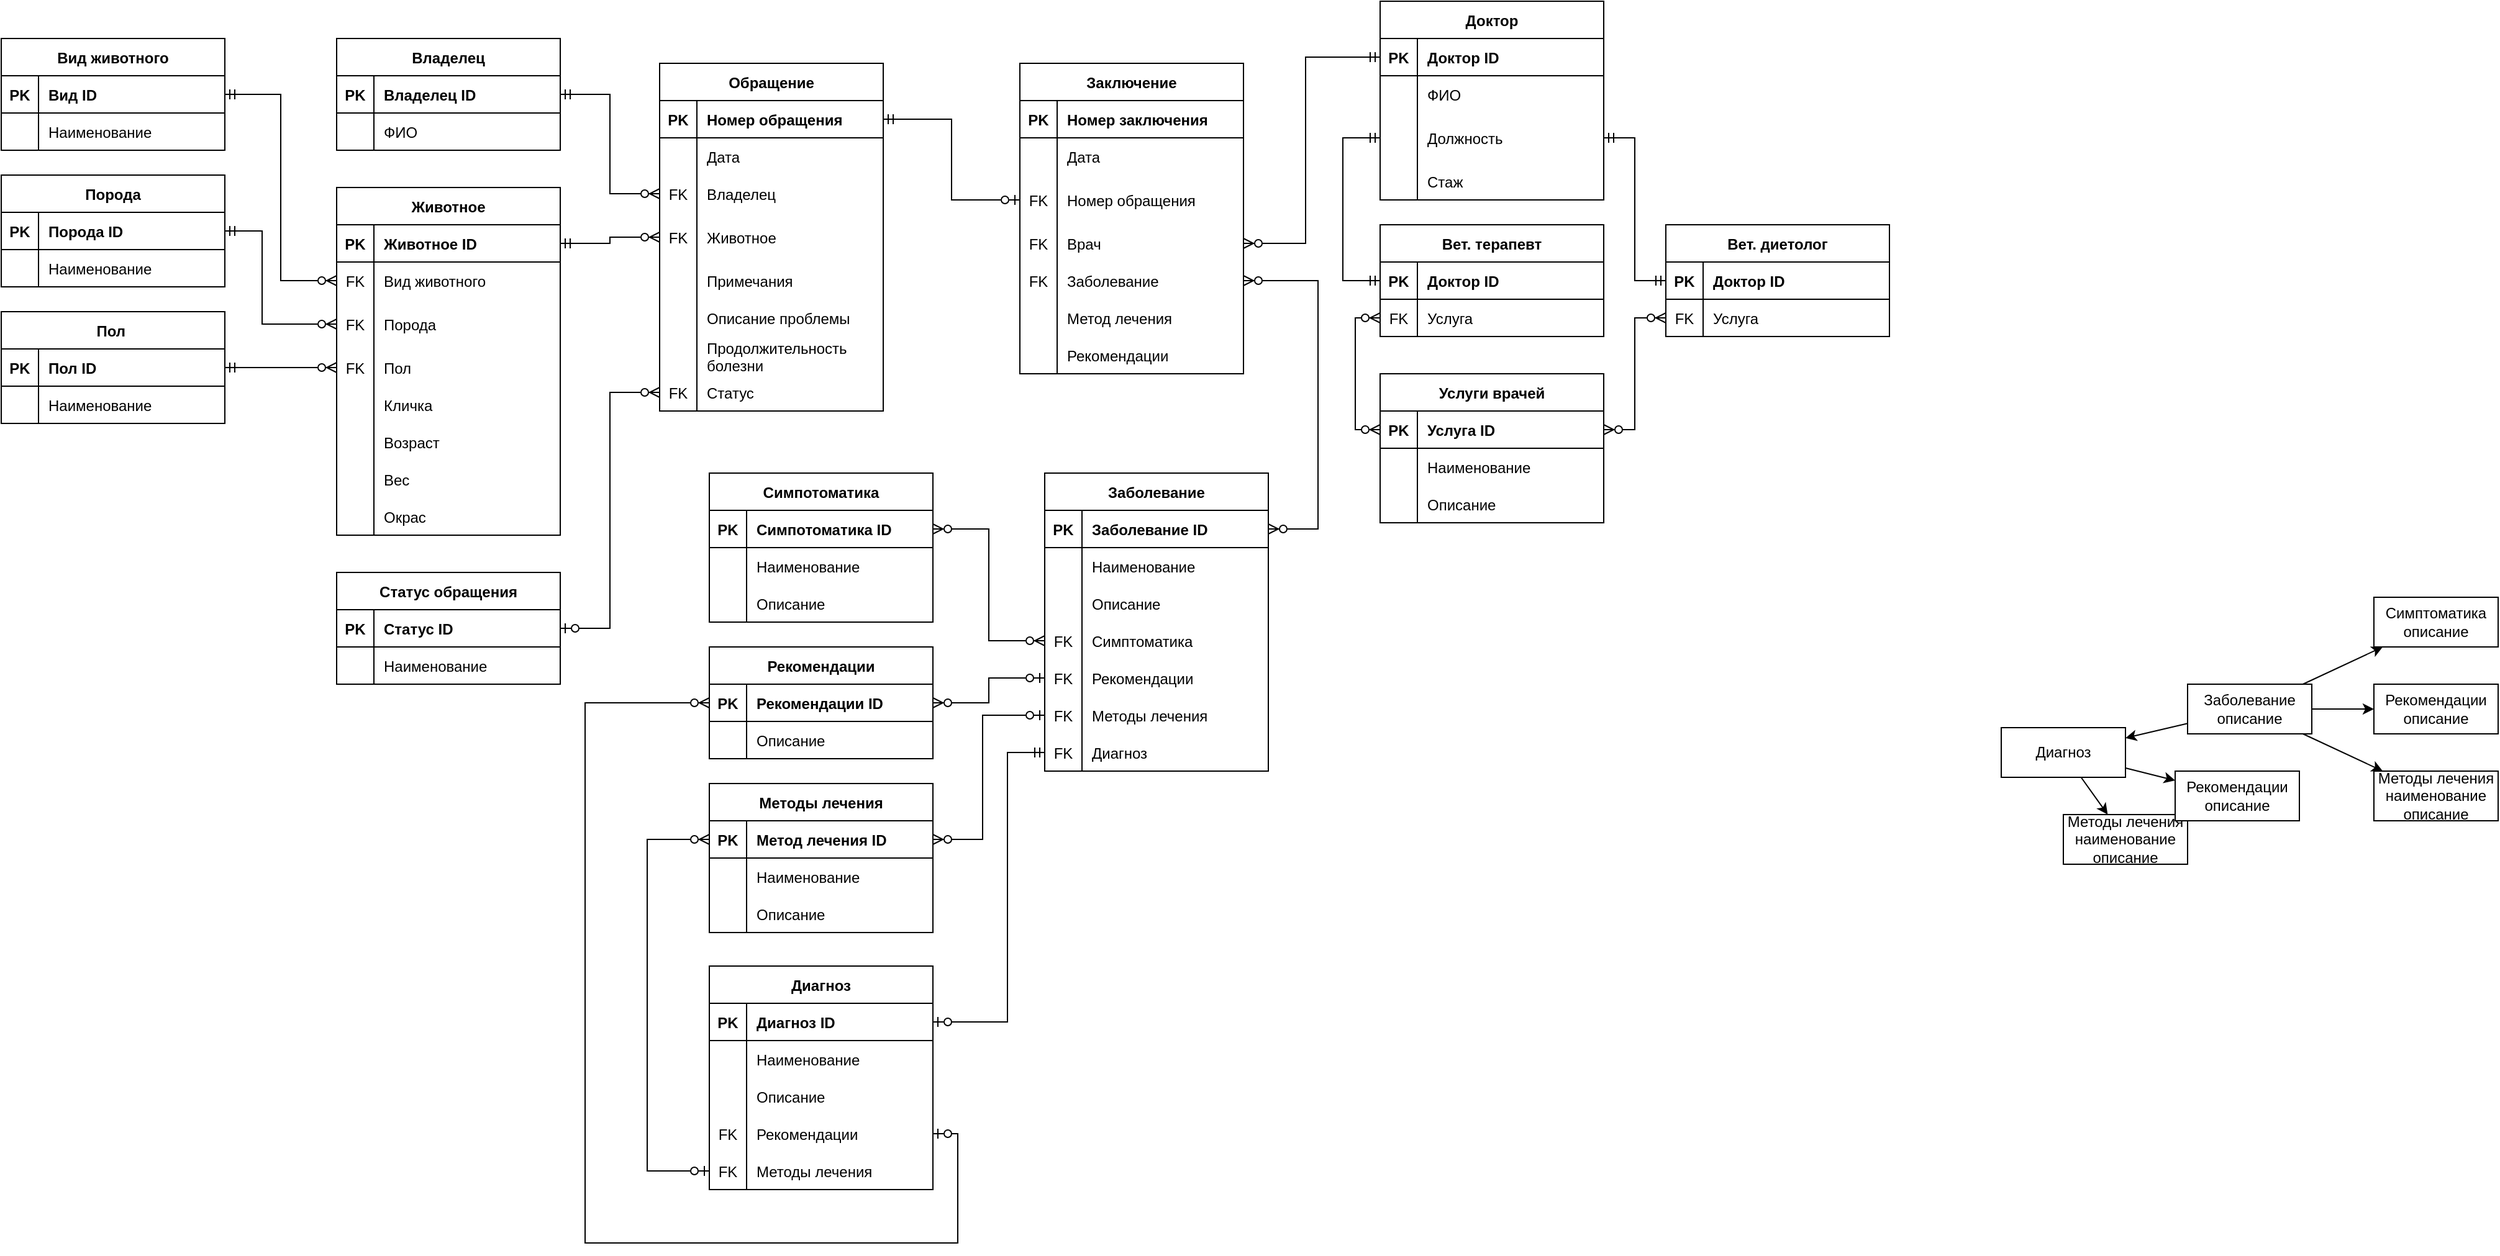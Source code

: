 <mxGraphModel dx="2190" dy="600" grid="1" gridSize="10" guides="1" tooltips="1" connect="1" arrows="1" fold="1" page="1" pageScale="1" pageWidth="1169" pageHeight="1654" math="0" shadow="0">
  <root>
    <mxCell id="0" />
    <mxCell id="1" parent="0" />
    <mxCell id="673K4u6FU-GTqoQ9WKUB-1" value="Обращение" style="shape=table;startSize=30;container=1;collapsible=1;childLayout=tableLayout;fixedRows=1;rowLines=0;fontStyle=1;align=center;resizeLast=1;fillColor=none;" parent="1" vertex="1">
      <mxGeometry x="-390" y="100" width="180" height="280" as="geometry" />
    </mxCell>
    <mxCell id="673K4u6FU-GTqoQ9WKUB-2" value="" style="shape=partialRectangle;collapsible=0;dropTarget=0;pointerEvents=0;fillColor=none;top=0;left=0;bottom=1;right=0;points=[[0,0.5],[1,0.5]];portConstraint=eastwest;" parent="673K4u6FU-GTqoQ9WKUB-1" vertex="1">
      <mxGeometry y="30" width="180" height="30" as="geometry" />
    </mxCell>
    <mxCell id="673K4u6FU-GTqoQ9WKUB-3" value="PK" style="shape=partialRectangle;connectable=0;fillColor=none;top=0;left=0;bottom=0;right=0;fontStyle=1;overflow=hidden;" parent="673K4u6FU-GTqoQ9WKUB-2" vertex="1">
      <mxGeometry width="30" height="30" as="geometry">
        <mxRectangle width="30" height="30" as="alternateBounds" />
      </mxGeometry>
    </mxCell>
    <mxCell id="673K4u6FU-GTqoQ9WKUB-4" value="Номер обращения" style="shape=partialRectangle;connectable=0;fillColor=none;top=0;left=0;bottom=0;right=0;align=left;spacingLeft=6;fontStyle=1;overflow=hidden;" parent="673K4u6FU-GTqoQ9WKUB-2" vertex="1">
      <mxGeometry x="30" width="150" height="30" as="geometry">
        <mxRectangle width="150" height="30" as="alternateBounds" />
      </mxGeometry>
    </mxCell>
    <mxCell id="673K4u6FU-GTqoQ9WKUB-11" value="" style="shape=partialRectangle;collapsible=0;dropTarget=0;pointerEvents=0;fillColor=none;top=0;left=0;bottom=0;right=0;points=[[0,0.5],[1,0.5]];portConstraint=eastwest;" parent="673K4u6FU-GTqoQ9WKUB-1" vertex="1">
      <mxGeometry y="60" width="180" height="30" as="geometry" />
    </mxCell>
    <mxCell id="673K4u6FU-GTqoQ9WKUB-12" value="" style="shape=partialRectangle;connectable=0;fillColor=none;top=0;left=0;bottom=0;right=0;editable=1;overflow=hidden;" parent="673K4u6FU-GTqoQ9WKUB-11" vertex="1">
      <mxGeometry width="30" height="30" as="geometry">
        <mxRectangle width="30" height="30" as="alternateBounds" />
      </mxGeometry>
    </mxCell>
    <mxCell id="673K4u6FU-GTqoQ9WKUB-13" value="Дата" style="shape=partialRectangle;connectable=0;fillColor=none;top=0;left=0;bottom=0;right=0;align=left;spacingLeft=6;overflow=hidden;" parent="673K4u6FU-GTqoQ9WKUB-11" vertex="1">
      <mxGeometry x="30" width="150" height="30" as="geometry">
        <mxRectangle width="150" height="30" as="alternateBounds" />
      </mxGeometry>
    </mxCell>
    <mxCell id="673K4u6FU-GTqoQ9WKUB-215" value="" style="shape=partialRectangle;collapsible=0;dropTarget=0;pointerEvents=0;fillColor=none;top=0;left=0;bottom=0;right=0;points=[[0,0.5],[1,0.5]];portConstraint=eastwest;" parent="673K4u6FU-GTqoQ9WKUB-1" vertex="1">
      <mxGeometry y="90" width="180" height="30" as="geometry" />
    </mxCell>
    <mxCell id="673K4u6FU-GTqoQ9WKUB-216" value="FK" style="shape=partialRectangle;connectable=0;fillColor=none;top=0;left=0;bottom=0;right=0;editable=1;overflow=hidden;" parent="673K4u6FU-GTqoQ9WKUB-215" vertex="1">
      <mxGeometry width="30" height="30" as="geometry">
        <mxRectangle width="30" height="30" as="alternateBounds" />
      </mxGeometry>
    </mxCell>
    <mxCell id="673K4u6FU-GTqoQ9WKUB-217" value="Владелец" style="shape=partialRectangle;connectable=0;top=0;left=0;bottom=0;right=0;align=left;spacingLeft=6;overflow=hidden;strokeColor=#d79b00;fillColor=none;" parent="673K4u6FU-GTqoQ9WKUB-215" vertex="1">
      <mxGeometry x="30" width="150" height="30" as="geometry">
        <mxRectangle width="150" height="30" as="alternateBounds" />
      </mxGeometry>
    </mxCell>
    <mxCell id="673K4u6FU-GTqoQ9WKUB-5" value="" style="shape=partialRectangle;collapsible=0;dropTarget=0;pointerEvents=0;fillColor=none;top=0;left=0;bottom=0;right=0;points=[[0,0.5],[1,0.5]];portConstraint=eastwest;" parent="673K4u6FU-GTqoQ9WKUB-1" vertex="1">
      <mxGeometry y="120" width="180" height="40" as="geometry" />
    </mxCell>
    <mxCell id="673K4u6FU-GTqoQ9WKUB-6" value="FK" style="shape=partialRectangle;connectable=0;fillColor=none;top=0;left=0;bottom=0;right=0;editable=1;overflow=hidden;" parent="673K4u6FU-GTqoQ9WKUB-5" vertex="1">
      <mxGeometry width="30" height="40" as="geometry">
        <mxRectangle width="30" height="40" as="alternateBounds" />
      </mxGeometry>
    </mxCell>
    <mxCell id="673K4u6FU-GTqoQ9WKUB-7" value="Животное" style="shape=partialRectangle;connectable=0;top=0;left=0;bottom=0;right=0;align=left;spacingLeft=6;overflow=hidden;strokeColor=#b85450;fillColor=none;" parent="673K4u6FU-GTqoQ9WKUB-5" vertex="1">
      <mxGeometry x="30" width="150" height="40" as="geometry">
        <mxRectangle width="150" height="40" as="alternateBounds" />
      </mxGeometry>
    </mxCell>
    <mxCell id="673K4u6FU-GTqoQ9WKUB-205" value="" style="shape=partialRectangle;collapsible=0;dropTarget=0;pointerEvents=0;fillColor=none;top=0;left=0;bottom=0;right=0;points=[[0,0.5],[1,0.5]];portConstraint=eastwest;" parent="673K4u6FU-GTqoQ9WKUB-1" vertex="1">
      <mxGeometry y="160" width="180" height="30" as="geometry" />
    </mxCell>
    <mxCell id="673K4u6FU-GTqoQ9WKUB-206" value="" style="shape=partialRectangle;connectable=0;fillColor=none;top=0;left=0;bottom=0;right=0;editable=1;overflow=hidden;" parent="673K4u6FU-GTqoQ9WKUB-205" vertex="1">
      <mxGeometry width="30" height="30" as="geometry">
        <mxRectangle width="30" height="30" as="alternateBounds" />
      </mxGeometry>
    </mxCell>
    <mxCell id="673K4u6FU-GTqoQ9WKUB-207" value="Примечания" style="shape=partialRectangle;connectable=0;fillColor=none;top=0;left=0;bottom=0;right=0;align=left;spacingLeft=6;overflow=hidden;" parent="673K4u6FU-GTqoQ9WKUB-205" vertex="1">
      <mxGeometry x="30" width="150" height="30" as="geometry">
        <mxRectangle width="150" height="30" as="alternateBounds" />
      </mxGeometry>
    </mxCell>
    <mxCell id="673K4u6FU-GTqoQ9WKUB-8" value="" style="shape=partialRectangle;collapsible=0;dropTarget=0;pointerEvents=0;fillColor=none;top=0;left=0;bottom=0;right=0;points=[[0,0.5],[1,0.5]];portConstraint=eastwest;" parent="673K4u6FU-GTqoQ9WKUB-1" vertex="1">
      <mxGeometry y="190" width="180" height="30" as="geometry" />
    </mxCell>
    <mxCell id="673K4u6FU-GTqoQ9WKUB-9" value="" style="shape=partialRectangle;connectable=0;fillColor=none;top=0;left=0;bottom=0;right=0;editable=1;overflow=hidden;" parent="673K4u6FU-GTqoQ9WKUB-8" vertex="1">
      <mxGeometry width="30" height="30" as="geometry">
        <mxRectangle width="30" height="30" as="alternateBounds" />
      </mxGeometry>
    </mxCell>
    <mxCell id="673K4u6FU-GTqoQ9WKUB-10" value="Описание проблемы" style="shape=partialRectangle;connectable=0;fillColor=none;top=0;left=0;bottom=0;right=0;align=left;spacingLeft=6;overflow=hidden;" parent="673K4u6FU-GTqoQ9WKUB-8" vertex="1">
      <mxGeometry x="30" width="150" height="30" as="geometry">
        <mxRectangle width="150" height="30" as="alternateBounds" />
      </mxGeometry>
    </mxCell>
    <mxCell id="af6o2MMevJ_4rbdujyAd-61" value="" style="shape=partialRectangle;html=1;whiteSpace=wrap;collapsible=0;dropTarget=0;pointerEvents=0;fillColor=none;top=0;left=0;bottom=0;right=0;points=[[0,0.5],[1,0.5]];portConstraint=eastwest;" vertex="1" parent="673K4u6FU-GTqoQ9WKUB-1">
      <mxGeometry y="220" width="180" height="30" as="geometry" />
    </mxCell>
    <mxCell id="af6o2MMevJ_4rbdujyAd-62" value="" style="shape=partialRectangle;html=1;whiteSpace=wrap;connectable=0;fillColor=none;top=0;left=0;bottom=0;right=0;overflow=hidden;" vertex="1" parent="af6o2MMevJ_4rbdujyAd-61">
      <mxGeometry width="30" height="30" as="geometry" />
    </mxCell>
    <mxCell id="af6o2MMevJ_4rbdujyAd-63" value="Продолжительность болезни" style="shape=partialRectangle;html=1;whiteSpace=wrap;connectable=0;fillColor=none;top=0;left=0;bottom=0;right=0;align=left;spacingLeft=6;overflow=hidden;" vertex="1" parent="af6o2MMevJ_4rbdujyAd-61">
      <mxGeometry x="30" width="150" height="30" as="geometry" />
    </mxCell>
    <mxCell id="673K4u6FU-GTqoQ9WKUB-71" value="" style="shape=partialRectangle;collapsible=0;dropTarget=0;pointerEvents=0;fillColor=none;top=0;left=0;bottom=0;right=0;points=[[0,0.5],[1,0.5]];portConstraint=eastwest;" parent="673K4u6FU-GTqoQ9WKUB-1" vertex="1">
      <mxGeometry y="250" width="180" height="30" as="geometry" />
    </mxCell>
    <mxCell id="673K4u6FU-GTqoQ9WKUB-72" value="FK" style="shape=partialRectangle;connectable=0;fillColor=none;top=0;left=0;bottom=0;right=0;editable=1;overflow=hidden;" parent="673K4u6FU-GTqoQ9WKUB-71" vertex="1">
      <mxGeometry width="30" height="30" as="geometry">
        <mxRectangle width="30" height="30" as="alternateBounds" />
      </mxGeometry>
    </mxCell>
    <mxCell id="673K4u6FU-GTqoQ9WKUB-73" value="Статус" style="shape=partialRectangle;connectable=0;fillColor=none;top=0;left=0;bottom=0;right=0;align=left;spacingLeft=6;overflow=hidden;" parent="673K4u6FU-GTqoQ9WKUB-71" vertex="1">
      <mxGeometry x="30" width="150" height="30" as="geometry">
        <mxRectangle width="150" height="30" as="alternateBounds" />
      </mxGeometry>
    </mxCell>
    <mxCell id="673K4u6FU-GTqoQ9WKUB-54" value="Заключение" style="shape=table;startSize=30;container=1;collapsible=1;childLayout=tableLayout;fixedRows=1;rowLines=0;fontStyle=1;align=center;resizeLast=1;" parent="1" vertex="1">
      <mxGeometry x="-100" y="100" width="180" height="250" as="geometry" />
    </mxCell>
    <mxCell id="673K4u6FU-GTqoQ9WKUB-55" value="" style="shape=partialRectangle;collapsible=0;dropTarget=0;pointerEvents=0;fillColor=none;top=0;left=0;bottom=1;right=0;points=[[0,0.5],[1,0.5]];portConstraint=eastwest;" parent="673K4u6FU-GTqoQ9WKUB-54" vertex="1">
      <mxGeometry y="30" width="180" height="30" as="geometry" />
    </mxCell>
    <mxCell id="673K4u6FU-GTqoQ9WKUB-56" value="PK" style="shape=partialRectangle;connectable=0;fillColor=none;top=0;left=0;bottom=0;right=0;fontStyle=1;overflow=hidden;" parent="673K4u6FU-GTqoQ9WKUB-55" vertex="1">
      <mxGeometry width="30" height="30" as="geometry">
        <mxRectangle width="30" height="30" as="alternateBounds" />
      </mxGeometry>
    </mxCell>
    <mxCell id="673K4u6FU-GTqoQ9WKUB-57" value="Номер заключения" style="shape=partialRectangle;connectable=0;fillColor=none;top=0;left=0;bottom=0;right=0;align=left;spacingLeft=6;fontStyle=1;overflow=hidden;" parent="673K4u6FU-GTqoQ9WKUB-55" vertex="1">
      <mxGeometry x="30" width="150" height="30" as="geometry">
        <mxRectangle width="150" height="30" as="alternateBounds" />
      </mxGeometry>
    </mxCell>
    <mxCell id="673K4u6FU-GTqoQ9WKUB-77" value="" style="shape=partialRectangle;collapsible=0;dropTarget=0;pointerEvents=0;fillColor=none;top=0;left=0;bottom=0;right=0;points=[[0,0.5],[1,0.5]];portConstraint=eastwest;" parent="673K4u6FU-GTqoQ9WKUB-54" vertex="1">
      <mxGeometry y="60" width="180" height="30" as="geometry" />
    </mxCell>
    <mxCell id="673K4u6FU-GTqoQ9WKUB-78" value="" style="shape=partialRectangle;connectable=0;fillColor=none;top=0;left=0;bottom=0;right=0;editable=1;overflow=hidden;" parent="673K4u6FU-GTqoQ9WKUB-77" vertex="1">
      <mxGeometry width="30" height="30" as="geometry">
        <mxRectangle width="30" height="30" as="alternateBounds" />
      </mxGeometry>
    </mxCell>
    <mxCell id="673K4u6FU-GTqoQ9WKUB-79" value="Дата" style="shape=partialRectangle;connectable=0;fillColor=none;top=0;left=0;bottom=0;right=0;align=left;spacingLeft=6;overflow=hidden;" parent="673K4u6FU-GTqoQ9WKUB-77" vertex="1">
      <mxGeometry x="30" width="150" height="30" as="geometry">
        <mxRectangle width="150" height="30" as="alternateBounds" />
      </mxGeometry>
    </mxCell>
    <mxCell id="673K4u6FU-GTqoQ9WKUB-174" value="" style="shape=partialRectangle;collapsible=0;dropTarget=0;pointerEvents=0;fillColor=none;top=0;left=0;bottom=0;right=0;points=[[0,0.5],[1,0.5]];portConstraint=eastwest;" parent="673K4u6FU-GTqoQ9WKUB-54" vertex="1">
      <mxGeometry y="90" width="180" height="40" as="geometry" />
    </mxCell>
    <mxCell id="673K4u6FU-GTqoQ9WKUB-175" value="FK" style="shape=partialRectangle;connectable=0;fillColor=none;top=0;left=0;bottom=0;right=0;editable=1;overflow=hidden;" parent="673K4u6FU-GTqoQ9WKUB-174" vertex="1">
      <mxGeometry width="30" height="40" as="geometry">
        <mxRectangle width="30" height="40" as="alternateBounds" />
      </mxGeometry>
    </mxCell>
    <mxCell id="673K4u6FU-GTqoQ9WKUB-176" value="Номер обращения" style="shape=partialRectangle;connectable=0;fillColor=none;top=0;left=0;bottom=0;right=0;align=left;spacingLeft=6;overflow=hidden;" parent="673K4u6FU-GTqoQ9WKUB-174" vertex="1">
      <mxGeometry x="30" width="150" height="40" as="geometry">
        <mxRectangle width="150" height="40" as="alternateBounds" />
      </mxGeometry>
    </mxCell>
    <mxCell id="673K4u6FU-GTqoQ9WKUB-58" value="" style="shape=partialRectangle;collapsible=0;dropTarget=0;pointerEvents=0;fillColor=none;top=0;left=0;bottom=0;right=0;points=[[0,0.5],[1,0.5]];portConstraint=eastwest;" parent="673K4u6FU-GTqoQ9WKUB-54" vertex="1">
      <mxGeometry y="130" width="180" height="30" as="geometry" />
    </mxCell>
    <mxCell id="673K4u6FU-GTqoQ9WKUB-59" value="FK" style="shape=partialRectangle;connectable=0;fillColor=none;top=0;left=0;bottom=0;right=0;editable=1;overflow=hidden;" parent="673K4u6FU-GTqoQ9WKUB-58" vertex="1">
      <mxGeometry width="30" height="30" as="geometry">
        <mxRectangle width="30" height="30" as="alternateBounds" />
      </mxGeometry>
    </mxCell>
    <mxCell id="673K4u6FU-GTqoQ9WKUB-60" value="Врач" style="shape=partialRectangle;connectable=0;top=0;left=0;bottom=0;right=0;align=left;spacingLeft=6;overflow=hidden;fillColor=none;" parent="673K4u6FU-GTqoQ9WKUB-58" vertex="1">
      <mxGeometry x="30" width="150" height="30" as="geometry">
        <mxRectangle width="150" height="30" as="alternateBounds" />
      </mxGeometry>
    </mxCell>
    <mxCell id="673K4u6FU-GTqoQ9WKUB-61" value="" style="shape=partialRectangle;collapsible=0;dropTarget=0;pointerEvents=0;fillColor=none;top=0;left=0;bottom=0;right=0;points=[[0,0.5],[1,0.5]];portConstraint=eastwest;" parent="673K4u6FU-GTqoQ9WKUB-54" vertex="1">
      <mxGeometry y="160" width="180" height="30" as="geometry" />
    </mxCell>
    <mxCell id="673K4u6FU-GTqoQ9WKUB-62" value="FK" style="shape=partialRectangle;connectable=0;fillColor=none;top=0;left=0;bottom=0;right=0;editable=1;overflow=hidden;" parent="673K4u6FU-GTqoQ9WKUB-61" vertex="1">
      <mxGeometry width="30" height="30" as="geometry">
        <mxRectangle width="30" height="30" as="alternateBounds" />
      </mxGeometry>
    </mxCell>
    <mxCell id="673K4u6FU-GTqoQ9WKUB-63" value="Заболевание" style="shape=partialRectangle;connectable=0;top=0;left=0;bottom=0;right=0;align=left;spacingLeft=6;overflow=hidden;strokeColor=#b85450;fillColor=none;" parent="673K4u6FU-GTqoQ9WKUB-61" vertex="1">
      <mxGeometry x="30" width="150" height="30" as="geometry">
        <mxRectangle width="150" height="30" as="alternateBounds" />
      </mxGeometry>
    </mxCell>
    <mxCell id="673K4u6FU-GTqoQ9WKUB-64" value="" style="shape=partialRectangle;collapsible=0;dropTarget=0;pointerEvents=0;fillColor=none;top=0;left=0;bottom=0;right=0;points=[[0,0.5],[1,0.5]];portConstraint=eastwest;" parent="673K4u6FU-GTqoQ9WKUB-54" vertex="1">
      <mxGeometry y="190" width="180" height="30" as="geometry" />
    </mxCell>
    <mxCell id="673K4u6FU-GTqoQ9WKUB-65" value="" style="shape=partialRectangle;connectable=0;fillColor=none;top=0;left=0;bottom=0;right=0;editable=1;overflow=hidden;" parent="673K4u6FU-GTqoQ9WKUB-64" vertex="1">
      <mxGeometry width="30" height="30" as="geometry">
        <mxRectangle width="30" height="30" as="alternateBounds" />
      </mxGeometry>
    </mxCell>
    <mxCell id="673K4u6FU-GTqoQ9WKUB-66" value="Метод лечения" style="shape=partialRectangle;connectable=0;fillColor=none;top=0;left=0;bottom=0;right=0;align=left;spacingLeft=6;overflow=hidden;" parent="673K4u6FU-GTqoQ9WKUB-64" vertex="1">
      <mxGeometry x="30" width="150" height="30" as="geometry">
        <mxRectangle width="150" height="30" as="alternateBounds" />
      </mxGeometry>
    </mxCell>
    <mxCell id="673K4u6FU-GTqoQ9WKUB-225" value="" style="shape=partialRectangle;collapsible=0;dropTarget=0;pointerEvents=0;fillColor=none;top=0;left=0;bottom=0;right=0;points=[[0,0.5],[1,0.5]];portConstraint=eastwest;" parent="673K4u6FU-GTqoQ9WKUB-54" vertex="1">
      <mxGeometry y="220" width="180" height="30" as="geometry" />
    </mxCell>
    <mxCell id="673K4u6FU-GTqoQ9WKUB-226" value="" style="shape=partialRectangle;connectable=0;fillColor=none;top=0;left=0;bottom=0;right=0;editable=1;overflow=hidden;" parent="673K4u6FU-GTqoQ9WKUB-225" vertex="1">
      <mxGeometry width="30" height="30" as="geometry">
        <mxRectangle width="30" height="30" as="alternateBounds" />
      </mxGeometry>
    </mxCell>
    <mxCell id="673K4u6FU-GTqoQ9WKUB-227" value="Рекомендации" style="shape=partialRectangle;connectable=0;fillColor=none;top=0;left=0;bottom=0;right=0;align=left;spacingLeft=6;overflow=hidden;" parent="673K4u6FU-GTqoQ9WKUB-225" vertex="1">
      <mxGeometry x="30" width="150" height="30" as="geometry">
        <mxRectangle width="150" height="30" as="alternateBounds" />
      </mxGeometry>
    </mxCell>
    <mxCell id="673K4u6FU-GTqoQ9WKUB-180" style="edgeStyle=orthogonalEdgeStyle;rounded=0;orthogonalLoop=1;jettySize=auto;html=1;exitX=0;exitY=0.5;exitDx=0;exitDy=0;entryX=1;entryY=0.5;entryDx=0;entryDy=0;fontSize=11;endArrow=ERmandOne;endFill=0;startArrow=ERzeroToOne;startFill=0;" parent="1" source="673K4u6FU-GTqoQ9WKUB-174" target="673K4u6FU-GTqoQ9WKUB-2" edge="1">
      <mxGeometry relative="1" as="geometry" />
    </mxCell>
    <mxCell id="af6o2MMevJ_4rbdujyAd-31" value="Доктор" style="shape=table;startSize=30;container=1;collapsible=1;childLayout=tableLayout;fixedRows=1;rowLines=0;fontStyle=1;align=center;resizeLast=1;" vertex="1" parent="1">
      <mxGeometry x="190" y="50" width="180" height="160" as="geometry" />
    </mxCell>
    <mxCell id="af6o2MMevJ_4rbdujyAd-32" value="" style="shape=partialRectangle;collapsible=0;dropTarget=0;pointerEvents=0;fillColor=none;top=0;left=0;bottom=1;right=0;points=[[0,0.5],[1,0.5]];portConstraint=eastwest;" vertex="1" parent="af6o2MMevJ_4rbdujyAd-31">
      <mxGeometry y="30" width="180" height="30" as="geometry" />
    </mxCell>
    <mxCell id="af6o2MMevJ_4rbdujyAd-33" value="PK" style="shape=partialRectangle;connectable=0;fillColor=none;top=0;left=0;bottom=0;right=0;fontStyle=1;overflow=hidden;" vertex="1" parent="af6o2MMevJ_4rbdujyAd-32">
      <mxGeometry width="30" height="30" as="geometry">
        <mxRectangle width="30" height="30" as="alternateBounds" />
      </mxGeometry>
    </mxCell>
    <mxCell id="af6o2MMevJ_4rbdujyAd-34" value="Доктор ID" style="shape=partialRectangle;connectable=0;fillColor=none;top=0;left=0;bottom=0;right=0;align=left;spacingLeft=6;fontStyle=1;overflow=hidden;" vertex="1" parent="af6o2MMevJ_4rbdujyAd-32">
      <mxGeometry x="30" width="150" height="30" as="geometry">
        <mxRectangle width="150" height="30" as="alternateBounds" />
      </mxGeometry>
    </mxCell>
    <mxCell id="af6o2MMevJ_4rbdujyAd-35" value="" style="shape=partialRectangle;collapsible=0;dropTarget=0;pointerEvents=0;fillColor=none;top=0;left=0;bottom=0;right=0;points=[[0,0.5],[1,0.5]];portConstraint=eastwest;" vertex="1" parent="af6o2MMevJ_4rbdujyAd-31">
      <mxGeometry y="60" width="180" height="30" as="geometry" />
    </mxCell>
    <mxCell id="af6o2MMevJ_4rbdujyAd-36" value="" style="shape=partialRectangle;connectable=0;fillColor=none;top=0;left=0;bottom=0;right=0;editable=1;overflow=hidden;" vertex="1" parent="af6o2MMevJ_4rbdujyAd-35">
      <mxGeometry width="30" height="30" as="geometry">
        <mxRectangle width="30" height="30" as="alternateBounds" />
      </mxGeometry>
    </mxCell>
    <mxCell id="af6o2MMevJ_4rbdujyAd-37" value="ФИО" style="shape=partialRectangle;connectable=0;fillColor=none;top=0;left=0;bottom=0;right=0;align=left;spacingLeft=6;overflow=hidden;" vertex="1" parent="af6o2MMevJ_4rbdujyAd-35">
      <mxGeometry x="30" width="150" height="30" as="geometry">
        <mxRectangle width="150" height="30" as="alternateBounds" />
      </mxGeometry>
    </mxCell>
    <mxCell id="af6o2MMevJ_4rbdujyAd-38" value="" style="shape=partialRectangle;collapsible=0;dropTarget=0;pointerEvents=0;fillColor=none;top=0;left=0;bottom=0;right=0;points=[[0,0.5],[1,0.5]];portConstraint=eastwest;" vertex="1" parent="af6o2MMevJ_4rbdujyAd-31">
      <mxGeometry y="90" width="180" height="40" as="geometry" />
    </mxCell>
    <mxCell id="af6o2MMevJ_4rbdujyAd-39" value="" style="shape=partialRectangle;connectable=0;fillColor=none;top=0;left=0;bottom=0;right=0;editable=1;overflow=hidden;" vertex="1" parent="af6o2MMevJ_4rbdujyAd-38">
      <mxGeometry width="30" height="40" as="geometry">
        <mxRectangle width="30" height="40" as="alternateBounds" />
      </mxGeometry>
    </mxCell>
    <mxCell id="af6o2MMevJ_4rbdujyAd-40" value="Должность" style="shape=partialRectangle;connectable=0;fillColor=none;top=0;left=0;bottom=0;right=0;align=left;spacingLeft=6;overflow=hidden;" vertex="1" parent="af6o2MMevJ_4rbdujyAd-38">
      <mxGeometry x="30" width="150" height="40" as="geometry">
        <mxRectangle width="150" height="40" as="alternateBounds" />
      </mxGeometry>
    </mxCell>
    <mxCell id="af6o2MMevJ_4rbdujyAd-41" value="" style="shape=partialRectangle;collapsible=0;dropTarget=0;pointerEvents=0;fillColor=none;top=0;left=0;bottom=0;right=0;points=[[0,0.5],[1,0.5]];portConstraint=eastwest;" vertex="1" parent="af6o2MMevJ_4rbdujyAd-31">
      <mxGeometry y="130" width="180" height="30" as="geometry" />
    </mxCell>
    <mxCell id="af6o2MMevJ_4rbdujyAd-42" value="" style="shape=partialRectangle;connectable=0;fillColor=none;top=0;left=0;bottom=0;right=0;editable=1;overflow=hidden;" vertex="1" parent="af6o2MMevJ_4rbdujyAd-41">
      <mxGeometry width="30" height="30" as="geometry">
        <mxRectangle width="30" height="30" as="alternateBounds" />
      </mxGeometry>
    </mxCell>
    <mxCell id="af6o2MMevJ_4rbdujyAd-43" value="Стаж" style="shape=partialRectangle;connectable=0;top=0;left=0;bottom=0;right=0;align=left;spacingLeft=6;overflow=hidden;fillColor=none;" vertex="1" parent="af6o2MMevJ_4rbdujyAd-41">
      <mxGeometry x="30" width="150" height="30" as="geometry">
        <mxRectangle width="150" height="30" as="alternateBounds" />
      </mxGeometry>
    </mxCell>
    <mxCell id="af6o2MMevJ_4rbdujyAd-64" value="" style="endArrow=ERmandOne;html=1;entryX=0;entryY=0.5;entryDx=0;entryDy=0;edgeStyle=orthogonalEdgeStyle;rounded=0;exitX=1;exitY=0.5;exitDx=0;exitDy=0;endFill=0;startArrow=ERzeroToMany;startFill=1;" edge="1" parent="1" source="673K4u6FU-GTqoQ9WKUB-58" target="af6o2MMevJ_4rbdujyAd-32">
      <mxGeometry width="50" height="50" relative="1" as="geometry">
        <mxPoint x="160" y="230" as="sourcePoint" />
        <mxPoint x="740" y="330" as="targetPoint" />
        <Array as="points">
          <mxPoint x="130" y="245" />
          <mxPoint x="130" y="95" />
        </Array>
      </mxGeometry>
    </mxCell>
    <mxCell id="af6o2MMevJ_4rbdujyAd-68" style="edgeStyle=orthogonalEdgeStyle;rounded=0;orthogonalLoop=1;jettySize=auto;html=1;startArrow=ERmandOne;startFill=0;endArrow=ERzeroToMany;endFill=1;" edge="1" parent="1" source="af6o2MMevJ_4rbdujyAd-76" target="673K4u6FU-GTqoQ9WKUB-215">
      <mxGeometry relative="1" as="geometry">
        <mxPoint x="-180" y="195" as="sourcePoint" />
      </mxGeometry>
    </mxCell>
    <mxCell id="af6o2MMevJ_4rbdujyAd-75" value="Владелец" style="shape=table;startSize=30;container=1;collapsible=1;childLayout=tableLayout;fixedRows=1;rowLines=0;fontStyle=1;align=center;resizeLast=1;" vertex="1" parent="1">
      <mxGeometry x="-650" y="80" width="180" height="90" as="geometry" />
    </mxCell>
    <mxCell id="af6o2MMevJ_4rbdujyAd-76" value="" style="shape=partialRectangle;collapsible=0;dropTarget=0;pointerEvents=0;fillColor=none;top=0;left=0;bottom=1;right=0;points=[[0,0.5],[1,0.5]];portConstraint=eastwest;" vertex="1" parent="af6o2MMevJ_4rbdujyAd-75">
      <mxGeometry y="30" width="180" height="30" as="geometry" />
    </mxCell>
    <mxCell id="af6o2MMevJ_4rbdujyAd-77" value="PK" style="shape=partialRectangle;connectable=0;fillColor=none;top=0;left=0;bottom=0;right=0;fontStyle=1;overflow=hidden;" vertex="1" parent="af6o2MMevJ_4rbdujyAd-76">
      <mxGeometry width="30" height="30" as="geometry">
        <mxRectangle width="30" height="30" as="alternateBounds" />
      </mxGeometry>
    </mxCell>
    <mxCell id="af6o2MMevJ_4rbdujyAd-78" value="Владелец ID" style="shape=partialRectangle;connectable=0;fillColor=none;top=0;left=0;bottom=0;right=0;align=left;spacingLeft=6;fontStyle=1;overflow=hidden;" vertex="1" parent="af6o2MMevJ_4rbdujyAd-76">
      <mxGeometry x="30" width="150" height="30" as="geometry">
        <mxRectangle width="150" height="30" as="alternateBounds" />
      </mxGeometry>
    </mxCell>
    <mxCell id="af6o2MMevJ_4rbdujyAd-79" value="" style="shape=partialRectangle;collapsible=0;dropTarget=0;pointerEvents=0;fillColor=none;top=0;left=0;bottom=0;right=0;points=[[0,0.5],[1,0.5]];portConstraint=eastwest;" vertex="1" parent="af6o2MMevJ_4rbdujyAd-75">
      <mxGeometry y="60" width="180" height="30" as="geometry" />
    </mxCell>
    <mxCell id="af6o2MMevJ_4rbdujyAd-80" value="" style="shape=partialRectangle;connectable=0;fillColor=none;top=0;left=0;bottom=0;right=0;editable=1;overflow=hidden;" vertex="1" parent="af6o2MMevJ_4rbdujyAd-79">
      <mxGeometry width="30" height="30" as="geometry">
        <mxRectangle width="30" height="30" as="alternateBounds" />
      </mxGeometry>
    </mxCell>
    <mxCell id="af6o2MMevJ_4rbdujyAd-81" value="ФИО" style="shape=partialRectangle;connectable=0;fillColor=none;top=0;left=0;bottom=0;right=0;align=left;spacingLeft=6;overflow=hidden;" vertex="1" parent="af6o2MMevJ_4rbdujyAd-79">
      <mxGeometry x="30" width="150" height="30" as="geometry">
        <mxRectangle width="150" height="30" as="alternateBounds" />
      </mxGeometry>
    </mxCell>
    <mxCell id="af6o2MMevJ_4rbdujyAd-119" value="Животное" style="shape=table;startSize=30;container=1;collapsible=1;childLayout=tableLayout;fixedRows=1;rowLines=0;fontStyle=1;align=center;resizeLast=1;" vertex="1" parent="1">
      <mxGeometry x="-650" y="200" width="180" height="280" as="geometry" />
    </mxCell>
    <mxCell id="af6o2MMevJ_4rbdujyAd-120" value="" style="shape=partialRectangle;collapsible=0;dropTarget=0;pointerEvents=0;fillColor=none;top=0;left=0;bottom=1;right=0;points=[[0,0.5],[1,0.5]];portConstraint=eastwest;" vertex="1" parent="af6o2MMevJ_4rbdujyAd-119">
      <mxGeometry y="30" width="180" height="30" as="geometry" />
    </mxCell>
    <mxCell id="af6o2MMevJ_4rbdujyAd-121" value="PK" style="shape=partialRectangle;connectable=0;fillColor=none;top=0;left=0;bottom=0;right=0;fontStyle=1;overflow=hidden;" vertex="1" parent="af6o2MMevJ_4rbdujyAd-120">
      <mxGeometry width="30" height="30" as="geometry">
        <mxRectangle width="30" height="30" as="alternateBounds" />
      </mxGeometry>
    </mxCell>
    <mxCell id="af6o2MMevJ_4rbdujyAd-122" value="Животное ID" style="shape=partialRectangle;connectable=0;fillColor=none;top=0;left=0;bottom=0;right=0;align=left;spacingLeft=6;fontStyle=1;overflow=hidden;" vertex="1" parent="af6o2MMevJ_4rbdujyAd-120">
      <mxGeometry x="30" width="150" height="30" as="geometry">
        <mxRectangle width="150" height="30" as="alternateBounds" />
      </mxGeometry>
    </mxCell>
    <mxCell id="af6o2MMevJ_4rbdujyAd-123" value="" style="shape=partialRectangle;collapsible=0;dropTarget=0;pointerEvents=0;fillColor=none;top=0;left=0;bottom=0;right=0;points=[[0,0.5],[1,0.5]];portConstraint=eastwest;" vertex="1" parent="af6o2MMevJ_4rbdujyAd-119">
      <mxGeometry y="60" width="180" height="30" as="geometry" />
    </mxCell>
    <mxCell id="af6o2MMevJ_4rbdujyAd-124" value="FK" style="shape=partialRectangle;connectable=0;fillColor=none;top=0;left=0;bottom=0;right=0;editable=1;overflow=hidden;" vertex="1" parent="af6o2MMevJ_4rbdujyAd-123">
      <mxGeometry width="30" height="30" as="geometry">
        <mxRectangle width="30" height="30" as="alternateBounds" />
      </mxGeometry>
    </mxCell>
    <mxCell id="af6o2MMevJ_4rbdujyAd-125" value="Вид животного" style="shape=partialRectangle;connectable=0;fillColor=none;top=0;left=0;bottom=0;right=0;align=left;spacingLeft=6;overflow=hidden;" vertex="1" parent="af6o2MMevJ_4rbdujyAd-123">
      <mxGeometry x="30" width="150" height="30" as="geometry">
        <mxRectangle width="150" height="30" as="alternateBounds" />
      </mxGeometry>
    </mxCell>
    <mxCell id="af6o2MMevJ_4rbdujyAd-126" value="" style="shape=partialRectangle;collapsible=0;dropTarget=0;pointerEvents=0;fillColor=none;top=0;left=0;bottom=0;right=0;points=[[0,0.5],[1,0.5]];portConstraint=eastwest;" vertex="1" parent="af6o2MMevJ_4rbdujyAd-119">
      <mxGeometry y="90" width="180" height="40" as="geometry" />
    </mxCell>
    <mxCell id="af6o2MMevJ_4rbdujyAd-127" value="FK" style="shape=partialRectangle;connectable=0;fillColor=none;top=0;left=0;bottom=0;right=0;editable=1;overflow=hidden;" vertex="1" parent="af6o2MMevJ_4rbdujyAd-126">
      <mxGeometry width="30" height="40" as="geometry">
        <mxRectangle width="30" height="40" as="alternateBounds" />
      </mxGeometry>
    </mxCell>
    <mxCell id="af6o2MMevJ_4rbdujyAd-128" value="Порода" style="shape=partialRectangle;connectable=0;fillColor=none;top=0;left=0;bottom=0;right=0;align=left;spacingLeft=6;overflow=hidden;" vertex="1" parent="af6o2MMevJ_4rbdujyAd-126">
      <mxGeometry x="30" width="150" height="40" as="geometry">
        <mxRectangle width="150" height="40" as="alternateBounds" />
      </mxGeometry>
    </mxCell>
    <mxCell id="af6o2MMevJ_4rbdujyAd-129" value="" style="shape=partialRectangle;collapsible=0;dropTarget=0;pointerEvents=0;fillColor=none;top=0;left=0;bottom=0;right=0;points=[[0,0.5],[1,0.5]];portConstraint=eastwest;" vertex="1" parent="af6o2MMevJ_4rbdujyAd-119">
      <mxGeometry y="130" width="180" height="30" as="geometry" />
    </mxCell>
    <mxCell id="af6o2MMevJ_4rbdujyAd-130" value="FK" style="shape=partialRectangle;connectable=0;fillColor=none;top=0;left=0;bottom=0;right=0;editable=1;overflow=hidden;" vertex="1" parent="af6o2MMevJ_4rbdujyAd-129">
      <mxGeometry width="30" height="30" as="geometry">
        <mxRectangle width="30" height="30" as="alternateBounds" />
      </mxGeometry>
    </mxCell>
    <mxCell id="af6o2MMevJ_4rbdujyAd-131" value="Пол" style="shape=partialRectangle;connectable=0;top=0;left=0;bottom=0;right=0;align=left;spacingLeft=6;overflow=hidden;fillColor=none;" vertex="1" parent="af6o2MMevJ_4rbdujyAd-129">
      <mxGeometry x="30" width="150" height="30" as="geometry">
        <mxRectangle width="150" height="30" as="alternateBounds" />
      </mxGeometry>
    </mxCell>
    <mxCell id="af6o2MMevJ_4rbdujyAd-132" value="" style="shape=partialRectangle;collapsible=0;dropTarget=0;pointerEvents=0;fillColor=none;top=0;left=0;bottom=0;right=0;points=[[0,0.5],[1,0.5]];portConstraint=eastwest;" vertex="1" parent="af6o2MMevJ_4rbdujyAd-119">
      <mxGeometry y="160" width="180" height="30" as="geometry" />
    </mxCell>
    <mxCell id="af6o2MMevJ_4rbdujyAd-133" value="" style="shape=partialRectangle;connectable=0;fillColor=none;top=0;left=0;bottom=0;right=0;editable=1;overflow=hidden;" vertex="1" parent="af6o2MMevJ_4rbdujyAd-132">
      <mxGeometry width="30" height="30" as="geometry">
        <mxRectangle width="30" height="30" as="alternateBounds" />
      </mxGeometry>
    </mxCell>
    <mxCell id="af6o2MMevJ_4rbdujyAd-134" value="Кличка" style="shape=partialRectangle;connectable=0;fillColor=none;top=0;left=0;bottom=0;right=0;align=left;spacingLeft=6;overflow=hidden;" vertex="1" parent="af6o2MMevJ_4rbdujyAd-132">
      <mxGeometry x="30" width="150" height="30" as="geometry">
        <mxRectangle width="150" height="30" as="alternateBounds" />
      </mxGeometry>
    </mxCell>
    <mxCell id="af6o2MMevJ_4rbdujyAd-135" value="" style="shape=partialRectangle;collapsible=0;dropTarget=0;pointerEvents=0;fillColor=none;top=0;left=0;bottom=0;right=0;points=[[0,0.5],[1,0.5]];portConstraint=eastwest;" vertex="1" parent="af6o2MMevJ_4rbdujyAd-119">
      <mxGeometry y="190" width="180" height="30" as="geometry" />
    </mxCell>
    <mxCell id="af6o2MMevJ_4rbdujyAd-136" value="" style="shape=partialRectangle;connectable=0;fillColor=none;top=0;left=0;bottom=0;right=0;editable=1;overflow=hidden;" vertex="1" parent="af6o2MMevJ_4rbdujyAd-135">
      <mxGeometry width="30" height="30" as="geometry">
        <mxRectangle width="30" height="30" as="alternateBounds" />
      </mxGeometry>
    </mxCell>
    <mxCell id="af6o2MMevJ_4rbdujyAd-137" value="Возраст" style="shape=partialRectangle;connectable=0;fillColor=none;top=0;left=0;bottom=0;right=0;align=left;spacingLeft=6;overflow=hidden;" vertex="1" parent="af6o2MMevJ_4rbdujyAd-135">
      <mxGeometry x="30" width="150" height="30" as="geometry">
        <mxRectangle width="150" height="30" as="alternateBounds" />
      </mxGeometry>
    </mxCell>
    <mxCell id="af6o2MMevJ_4rbdujyAd-138" value="" style="shape=partialRectangle;collapsible=0;dropTarget=0;pointerEvents=0;fillColor=none;top=0;left=0;bottom=0;right=0;points=[[0,0.5],[1,0.5]];portConstraint=eastwest;" vertex="1" parent="af6o2MMevJ_4rbdujyAd-119">
      <mxGeometry y="220" width="180" height="30" as="geometry" />
    </mxCell>
    <mxCell id="af6o2MMevJ_4rbdujyAd-139" value="" style="shape=partialRectangle;connectable=0;fillColor=none;top=0;left=0;bottom=0;right=0;editable=1;overflow=hidden;" vertex="1" parent="af6o2MMevJ_4rbdujyAd-138">
      <mxGeometry width="30" height="30" as="geometry">
        <mxRectangle width="30" height="30" as="alternateBounds" />
      </mxGeometry>
    </mxCell>
    <mxCell id="af6o2MMevJ_4rbdujyAd-140" value="Вес" style="shape=partialRectangle;connectable=0;fillColor=none;top=0;left=0;bottom=0;right=0;align=left;spacingLeft=6;overflow=hidden;" vertex="1" parent="af6o2MMevJ_4rbdujyAd-138">
      <mxGeometry x="30" width="150" height="30" as="geometry">
        <mxRectangle width="150" height="30" as="alternateBounds" />
      </mxGeometry>
    </mxCell>
    <mxCell id="af6o2MMevJ_4rbdujyAd-141" style="shape=partialRectangle;collapsible=0;dropTarget=0;pointerEvents=0;fillColor=none;top=0;left=0;bottom=0;right=0;points=[[0,0.5],[1,0.5]];portConstraint=eastwest;" vertex="1" parent="af6o2MMevJ_4rbdujyAd-119">
      <mxGeometry y="250" width="180" height="30" as="geometry" />
    </mxCell>
    <mxCell id="af6o2MMevJ_4rbdujyAd-142" style="shape=partialRectangle;connectable=0;fillColor=none;top=0;left=0;bottom=0;right=0;editable=1;overflow=hidden;" vertex="1" parent="af6o2MMevJ_4rbdujyAd-141">
      <mxGeometry width="30" height="30" as="geometry">
        <mxRectangle width="30" height="30" as="alternateBounds" />
      </mxGeometry>
    </mxCell>
    <mxCell id="af6o2MMevJ_4rbdujyAd-143" value="Окрас" style="shape=partialRectangle;connectable=0;fillColor=none;top=0;left=0;bottom=0;right=0;align=left;spacingLeft=6;overflow=hidden;" vertex="1" parent="af6o2MMevJ_4rbdujyAd-141">
      <mxGeometry x="30" width="150" height="30" as="geometry">
        <mxRectangle width="150" height="30" as="alternateBounds" />
      </mxGeometry>
    </mxCell>
    <mxCell id="af6o2MMevJ_4rbdujyAd-144" style="edgeStyle=orthogonalEdgeStyle;rounded=0;orthogonalLoop=1;jettySize=auto;html=1;exitX=1;exitY=0.5;exitDx=0;exitDy=0;startArrow=ERmandOne;startFill=0;endArrow=ERzeroToMany;endFill=1;" edge="1" parent="1" source="af6o2MMevJ_4rbdujyAd-120" target="673K4u6FU-GTqoQ9WKUB-5">
      <mxGeometry relative="1" as="geometry" />
    </mxCell>
    <mxCell id="af6o2MMevJ_4rbdujyAd-145" value="Статус обращения" style="shape=table;startSize=30;container=1;collapsible=1;childLayout=tableLayout;fixedRows=1;rowLines=0;fontStyle=1;align=center;resizeLast=1;" vertex="1" parent="1">
      <mxGeometry x="-650" y="510" width="180" height="90" as="geometry" />
    </mxCell>
    <mxCell id="af6o2MMevJ_4rbdujyAd-146" value="" style="shape=partialRectangle;collapsible=0;dropTarget=0;pointerEvents=0;fillColor=none;top=0;left=0;bottom=1;right=0;points=[[0,0.5],[1,0.5]];portConstraint=eastwest;" vertex="1" parent="af6o2MMevJ_4rbdujyAd-145">
      <mxGeometry y="30" width="180" height="30" as="geometry" />
    </mxCell>
    <mxCell id="af6o2MMevJ_4rbdujyAd-147" value="PK" style="shape=partialRectangle;connectable=0;fillColor=none;top=0;left=0;bottom=0;right=0;fontStyle=1;overflow=hidden;" vertex="1" parent="af6o2MMevJ_4rbdujyAd-146">
      <mxGeometry width="30" height="30" as="geometry">
        <mxRectangle width="30" height="30" as="alternateBounds" />
      </mxGeometry>
    </mxCell>
    <mxCell id="af6o2MMevJ_4rbdujyAd-148" value="Статус ID" style="shape=partialRectangle;connectable=0;fillColor=none;top=0;left=0;bottom=0;right=0;align=left;spacingLeft=6;fontStyle=1;overflow=hidden;" vertex="1" parent="af6o2MMevJ_4rbdujyAd-146">
      <mxGeometry x="30" width="150" height="30" as="geometry">
        <mxRectangle width="150" height="30" as="alternateBounds" />
      </mxGeometry>
    </mxCell>
    <mxCell id="af6o2MMevJ_4rbdujyAd-149" value="" style="shape=partialRectangle;collapsible=0;dropTarget=0;pointerEvents=0;fillColor=none;top=0;left=0;bottom=0;right=0;points=[[0,0.5],[1,0.5]];portConstraint=eastwest;" vertex="1" parent="af6o2MMevJ_4rbdujyAd-145">
      <mxGeometry y="60" width="180" height="30" as="geometry" />
    </mxCell>
    <mxCell id="af6o2MMevJ_4rbdujyAd-150" value="" style="shape=partialRectangle;connectable=0;fillColor=none;top=0;left=0;bottom=0;right=0;editable=1;overflow=hidden;" vertex="1" parent="af6o2MMevJ_4rbdujyAd-149">
      <mxGeometry width="30" height="30" as="geometry">
        <mxRectangle width="30" height="30" as="alternateBounds" />
      </mxGeometry>
    </mxCell>
    <mxCell id="af6o2MMevJ_4rbdujyAd-151" value="Наименование" style="shape=partialRectangle;connectable=0;fillColor=none;top=0;left=0;bottom=0;right=0;align=left;spacingLeft=6;overflow=hidden;" vertex="1" parent="af6o2MMevJ_4rbdujyAd-149">
      <mxGeometry x="30" width="150" height="30" as="geometry">
        <mxRectangle width="150" height="30" as="alternateBounds" />
      </mxGeometry>
    </mxCell>
    <mxCell id="af6o2MMevJ_4rbdujyAd-152" style="edgeStyle=orthogonalEdgeStyle;rounded=0;orthogonalLoop=1;jettySize=auto;html=1;exitX=1;exitY=0.5;exitDx=0;exitDy=0;startArrow=ERzeroToOne;startFill=1;endArrow=ERzeroToMany;endFill=1;" edge="1" parent="1" source="af6o2MMevJ_4rbdujyAd-146" target="673K4u6FU-GTqoQ9WKUB-71">
      <mxGeometry relative="1" as="geometry" />
    </mxCell>
    <mxCell id="af6o2MMevJ_4rbdujyAd-165" value="Вид животного" style="shape=table;startSize=30;container=1;collapsible=1;childLayout=tableLayout;fixedRows=1;rowLines=0;fontStyle=1;align=center;resizeLast=1;" vertex="1" parent="1">
      <mxGeometry x="-920" y="80" width="180" height="90" as="geometry" />
    </mxCell>
    <mxCell id="af6o2MMevJ_4rbdujyAd-166" value="" style="shape=partialRectangle;collapsible=0;dropTarget=0;pointerEvents=0;fillColor=none;top=0;left=0;bottom=1;right=0;points=[[0,0.5],[1,0.5]];portConstraint=eastwest;" vertex="1" parent="af6o2MMevJ_4rbdujyAd-165">
      <mxGeometry y="30" width="180" height="30" as="geometry" />
    </mxCell>
    <mxCell id="af6o2MMevJ_4rbdujyAd-167" value="PK" style="shape=partialRectangle;connectable=0;fillColor=none;top=0;left=0;bottom=0;right=0;fontStyle=1;overflow=hidden;" vertex="1" parent="af6o2MMevJ_4rbdujyAd-166">
      <mxGeometry width="30" height="30" as="geometry">
        <mxRectangle width="30" height="30" as="alternateBounds" />
      </mxGeometry>
    </mxCell>
    <mxCell id="af6o2MMevJ_4rbdujyAd-168" value="Вид ID" style="shape=partialRectangle;connectable=0;fillColor=none;top=0;left=0;bottom=0;right=0;align=left;spacingLeft=6;fontStyle=1;overflow=hidden;" vertex="1" parent="af6o2MMevJ_4rbdujyAd-166">
      <mxGeometry x="30" width="150" height="30" as="geometry">
        <mxRectangle width="150" height="30" as="alternateBounds" />
      </mxGeometry>
    </mxCell>
    <mxCell id="af6o2MMevJ_4rbdujyAd-169" value="" style="shape=partialRectangle;collapsible=0;dropTarget=0;pointerEvents=0;fillColor=none;top=0;left=0;bottom=0;right=0;points=[[0,0.5],[1,0.5]];portConstraint=eastwest;" vertex="1" parent="af6o2MMevJ_4rbdujyAd-165">
      <mxGeometry y="60" width="180" height="30" as="geometry" />
    </mxCell>
    <mxCell id="af6o2MMevJ_4rbdujyAd-170" value="" style="shape=partialRectangle;connectable=0;fillColor=none;top=0;left=0;bottom=0;right=0;editable=1;overflow=hidden;" vertex="1" parent="af6o2MMevJ_4rbdujyAd-169">
      <mxGeometry width="30" height="30" as="geometry">
        <mxRectangle width="30" height="30" as="alternateBounds" />
      </mxGeometry>
    </mxCell>
    <mxCell id="af6o2MMevJ_4rbdujyAd-171" value="Наименование" style="shape=partialRectangle;connectable=0;fillColor=none;top=0;left=0;bottom=0;right=0;align=left;spacingLeft=6;overflow=hidden;" vertex="1" parent="af6o2MMevJ_4rbdujyAd-169">
      <mxGeometry x="30" width="150" height="30" as="geometry">
        <mxRectangle width="150" height="30" as="alternateBounds" />
      </mxGeometry>
    </mxCell>
    <mxCell id="af6o2MMevJ_4rbdujyAd-186" value="Пол " style="shape=table;startSize=30;container=1;collapsible=1;childLayout=tableLayout;fixedRows=1;rowLines=0;fontStyle=1;align=center;resizeLast=1;" vertex="1" parent="1">
      <mxGeometry x="-920" y="300" width="180" height="90" as="geometry" />
    </mxCell>
    <mxCell id="af6o2MMevJ_4rbdujyAd-187" value="" style="shape=partialRectangle;collapsible=0;dropTarget=0;pointerEvents=0;fillColor=none;top=0;left=0;bottom=1;right=0;points=[[0,0.5],[1,0.5]];portConstraint=eastwest;" vertex="1" parent="af6o2MMevJ_4rbdujyAd-186">
      <mxGeometry y="30" width="180" height="30" as="geometry" />
    </mxCell>
    <mxCell id="af6o2MMevJ_4rbdujyAd-188" value="PK" style="shape=partialRectangle;connectable=0;fillColor=none;top=0;left=0;bottom=0;right=0;fontStyle=1;overflow=hidden;" vertex="1" parent="af6o2MMevJ_4rbdujyAd-187">
      <mxGeometry width="30" height="30" as="geometry">
        <mxRectangle width="30" height="30" as="alternateBounds" />
      </mxGeometry>
    </mxCell>
    <mxCell id="af6o2MMevJ_4rbdujyAd-189" value="Пол ID" style="shape=partialRectangle;connectable=0;fillColor=none;top=0;left=0;bottom=0;right=0;align=left;spacingLeft=6;fontStyle=1;overflow=hidden;" vertex="1" parent="af6o2MMevJ_4rbdujyAd-187">
      <mxGeometry x="30" width="150" height="30" as="geometry">
        <mxRectangle width="150" height="30" as="alternateBounds" />
      </mxGeometry>
    </mxCell>
    <mxCell id="af6o2MMevJ_4rbdujyAd-190" value="" style="shape=partialRectangle;collapsible=0;dropTarget=0;pointerEvents=0;fillColor=none;top=0;left=0;bottom=0;right=0;points=[[0,0.5],[1,0.5]];portConstraint=eastwest;" vertex="1" parent="af6o2MMevJ_4rbdujyAd-186">
      <mxGeometry y="60" width="180" height="30" as="geometry" />
    </mxCell>
    <mxCell id="af6o2MMevJ_4rbdujyAd-191" value="" style="shape=partialRectangle;connectable=0;fillColor=none;top=0;left=0;bottom=0;right=0;editable=1;overflow=hidden;" vertex="1" parent="af6o2MMevJ_4rbdujyAd-190">
      <mxGeometry width="30" height="30" as="geometry">
        <mxRectangle width="30" height="30" as="alternateBounds" />
      </mxGeometry>
    </mxCell>
    <mxCell id="af6o2MMevJ_4rbdujyAd-192" value="Наименование" style="shape=partialRectangle;connectable=0;fillColor=none;top=0;left=0;bottom=0;right=0;align=left;spacingLeft=6;overflow=hidden;" vertex="1" parent="af6o2MMevJ_4rbdujyAd-190">
      <mxGeometry x="30" width="150" height="30" as="geometry">
        <mxRectangle width="150" height="30" as="alternateBounds" />
      </mxGeometry>
    </mxCell>
    <mxCell id="af6o2MMevJ_4rbdujyAd-193" value="Порода" style="shape=table;startSize=30;container=1;collapsible=1;childLayout=tableLayout;fixedRows=1;rowLines=0;fontStyle=1;align=center;resizeLast=1;" vertex="1" parent="1">
      <mxGeometry x="-920" y="190" width="180" height="90" as="geometry" />
    </mxCell>
    <mxCell id="af6o2MMevJ_4rbdujyAd-194" value="" style="shape=partialRectangle;collapsible=0;dropTarget=0;pointerEvents=0;fillColor=none;top=0;left=0;bottom=1;right=0;points=[[0,0.5],[1,0.5]];portConstraint=eastwest;" vertex="1" parent="af6o2MMevJ_4rbdujyAd-193">
      <mxGeometry y="30" width="180" height="30" as="geometry" />
    </mxCell>
    <mxCell id="af6o2MMevJ_4rbdujyAd-195" value="PK" style="shape=partialRectangle;connectable=0;fillColor=none;top=0;left=0;bottom=0;right=0;fontStyle=1;overflow=hidden;" vertex="1" parent="af6o2MMevJ_4rbdujyAd-194">
      <mxGeometry width="30" height="30" as="geometry">
        <mxRectangle width="30" height="30" as="alternateBounds" />
      </mxGeometry>
    </mxCell>
    <mxCell id="af6o2MMevJ_4rbdujyAd-196" value="Порода ID" style="shape=partialRectangle;connectable=0;fillColor=none;top=0;left=0;bottom=0;right=0;align=left;spacingLeft=6;fontStyle=1;overflow=hidden;" vertex="1" parent="af6o2MMevJ_4rbdujyAd-194">
      <mxGeometry x="30" width="150" height="30" as="geometry">
        <mxRectangle width="150" height="30" as="alternateBounds" />
      </mxGeometry>
    </mxCell>
    <mxCell id="af6o2MMevJ_4rbdujyAd-197" value="" style="shape=partialRectangle;collapsible=0;dropTarget=0;pointerEvents=0;fillColor=none;top=0;left=0;bottom=0;right=0;points=[[0,0.5],[1,0.5]];portConstraint=eastwest;" vertex="1" parent="af6o2MMevJ_4rbdujyAd-193">
      <mxGeometry y="60" width="180" height="30" as="geometry" />
    </mxCell>
    <mxCell id="af6o2MMevJ_4rbdujyAd-198" value="" style="shape=partialRectangle;connectable=0;fillColor=none;top=0;left=0;bottom=0;right=0;editable=1;overflow=hidden;" vertex="1" parent="af6o2MMevJ_4rbdujyAd-197">
      <mxGeometry width="30" height="30" as="geometry">
        <mxRectangle width="30" height="30" as="alternateBounds" />
      </mxGeometry>
    </mxCell>
    <mxCell id="af6o2MMevJ_4rbdujyAd-199" value="Наименование" style="shape=partialRectangle;connectable=0;fillColor=none;top=0;left=0;bottom=0;right=0;align=left;spacingLeft=6;overflow=hidden;" vertex="1" parent="af6o2MMevJ_4rbdujyAd-197">
      <mxGeometry x="30" width="150" height="30" as="geometry">
        <mxRectangle width="150" height="30" as="alternateBounds" />
      </mxGeometry>
    </mxCell>
    <mxCell id="af6o2MMevJ_4rbdujyAd-200" style="edgeStyle=orthogonalEdgeStyle;rounded=0;orthogonalLoop=1;jettySize=auto;html=1;exitX=1;exitY=0.5;exitDx=0;exitDy=0;startArrow=ERmandOne;startFill=0;endArrow=ERzeroToMany;endFill=1;" edge="1" parent="1" source="af6o2MMevJ_4rbdujyAd-166" target="af6o2MMevJ_4rbdujyAd-123">
      <mxGeometry relative="1" as="geometry" />
    </mxCell>
    <mxCell id="af6o2MMevJ_4rbdujyAd-201" style="edgeStyle=orthogonalEdgeStyle;rounded=0;orthogonalLoop=1;jettySize=auto;html=1;exitX=1;exitY=0.5;exitDx=0;exitDy=0;startArrow=ERmandOne;startFill=0;endArrow=ERzeroToMany;endFill=1;" edge="1" parent="1" source="af6o2MMevJ_4rbdujyAd-194" target="af6o2MMevJ_4rbdujyAd-126">
      <mxGeometry relative="1" as="geometry">
        <Array as="points">
          <mxPoint x="-710" y="235" />
          <mxPoint x="-710" y="310" />
        </Array>
      </mxGeometry>
    </mxCell>
    <mxCell id="af6o2MMevJ_4rbdujyAd-202" style="edgeStyle=orthogonalEdgeStyle;rounded=0;orthogonalLoop=1;jettySize=auto;html=1;exitX=1;exitY=0.5;exitDx=0;exitDy=0;entryX=0;entryY=0.5;entryDx=0;entryDy=0;startArrow=ERmandOne;startFill=0;endArrow=ERzeroToMany;endFill=1;" edge="1" parent="1" source="af6o2MMevJ_4rbdujyAd-187" target="af6o2MMevJ_4rbdujyAd-129">
      <mxGeometry relative="1" as="geometry" />
    </mxCell>
    <mxCell id="af6o2MMevJ_4rbdujyAd-203" value="Вет. терапевт" style="shape=table;startSize=30;container=1;collapsible=1;childLayout=tableLayout;fixedRows=1;rowLines=0;fontStyle=1;align=center;resizeLast=1;" vertex="1" parent="1">
      <mxGeometry x="190" y="230" width="180" height="90" as="geometry" />
    </mxCell>
    <mxCell id="af6o2MMevJ_4rbdujyAd-204" value="" style="shape=partialRectangle;collapsible=0;dropTarget=0;pointerEvents=0;fillColor=none;top=0;left=0;bottom=1;right=0;points=[[0,0.5],[1,0.5]];portConstraint=eastwest;" vertex="1" parent="af6o2MMevJ_4rbdujyAd-203">
      <mxGeometry y="30" width="180" height="30" as="geometry" />
    </mxCell>
    <mxCell id="af6o2MMevJ_4rbdujyAd-205" value="PK" style="shape=partialRectangle;connectable=0;fillColor=none;top=0;left=0;bottom=0;right=0;fontStyle=1;overflow=hidden;" vertex="1" parent="af6o2MMevJ_4rbdujyAd-204">
      <mxGeometry width="30" height="30" as="geometry">
        <mxRectangle width="30" height="30" as="alternateBounds" />
      </mxGeometry>
    </mxCell>
    <mxCell id="af6o2MMevJ_4rbdujyAd-206" value="Доктор ID" style="shape=partialRectangle;connectable=0;fillColor=none;top=0;left=0;bottom=0;right=0;align=left;spacingLeft=6;fontStyle=1;overflow=hidden;" vertex="1" parent="af6o2MMevJ_4rbdujyAd-204">
      <mxGeometry x="30" width="150" height="30" as="geometry">
        <mxRectangle width="150" height="30" as="alternateBounds" />
      </mxGeometry>
    </mxCell>
    <mxCell id="af6o2MMevJ_4rbdujyAd-207" value="" style="shape=partialRectangle;collapsible=0;dropTarget=0;pointerEvents=0;fillColor=none;top=0;left=0;bottom=0;right=0;points=[[0,0.5],[1,0.5]];portConstraint=eastwest;" vertex="1" parent="af6o2MMevJ_4rbdujyAd-203">
      <mxGeometry y="60" width="180" height="30" as="geometry" />
    </mxCell>
    <mxCell id="af6o2MMevJ_4rbdujyAd-208" value="FK" style="shape=partialRectangle;connectable=0;fillColor=none;top=0;left=0;bottom=0;right=0;editable=1;overflow=hidden;" vertex="1" parent="af6o2MMevJ_4rbdujyAd-207">
      <mxGeometry width="30" height="30" as="geometry">
        <mxRectangle width="30" height="30" as="alternateBounds" />
      </mxGeometry>
    </mxCell>
    <mxCell id="af6o2MMevJ_4rbdujyAd-209" value="Услуга" style="shape=partialRectangle;connectable=0;fillColor=none;top=0;left=0;bottom=0;right=0;align=left;spacingLeft=6;overflow=hidden;" vertex="1" parent="af6o2MMevJ_4rbdujyAd-207">
      <mxGeometry x="30" width="150" height="30" as="geometry">
        <mxRectangle width="150" height="30" as="alternateBounds" />
      </mxGeometry>
    </mxCell>
    <mxCell id="af6o2MMevJ_4rbdujyAd-216" value="Вет. диетолог" style="shape=table;startSize=30;container=1;collapsible=1;childLayout=tableLayout;fixedRows=1;rowLines=0;fontStyle=1;align=center;resizeLast=1;" vertex="1" parent="1">
      <mxGeometry x="420" y="230" width="180" height="90" as="geometry" />
    </mxCell>
    <mxCell id="af6o2MMevJ_4rbdujyAd-217" value="" style="shape=partialRectangle;collapsible=0;dropTarget=0;pointerEvents=0;fillColor=none;top=0;left=0;bottom=1;right=0;points=[[0,0.5],[1,0.5]];portConstraint=eastwest;" vertex="1" parent="af6o2MMevJ_4rbdujyAd-216">
      <mxGeometry y="30" width="180" height="30" as="geometry" />
    </mxCell>
    <mxCell id="af6o2MMevJ_4rbdujyAd-218" value="PK" style="shape=partialRectangle;connectable=0;fillColor=none;top=0;left=0;bottom=0;right=0;fontStyle=1;overflow=hidden;" vertex="1" parent="af6o2MMevJ_4rbdujyAd-217">
      <mxGeometry width="30" height="30" as="geometry">
        <mxRectangle width="30" height="30" as="alternateBounds" />
      </mxGeometry>
    </mxCell>
    <mxCell id="af6o2MMevJ_4rbdujyAd-219" value="Доктор ID" style="shape=partialRectangle;connectable=0;fillColor=none;top=0;left=0;bottom=0;right=0;align=left;spacingLeft=6;fontStyle=1;overflow=hidden;" vertex="1" parent="af6o2MMevJ_4rbdujyAd-217">
      <mxGeometry x="30" width="150" height="30" as="geometry">
        <mxRectangle width="150" height="30" as="alternateBounds" />
      </mxGeometry>
    </mxCell>
    <mxCell id="af6o2MMevJ_4rbdujyAd-220" value="" style="shape=partialRectangle;collapsible=0;dropTarget=0;pointerEvents=0;fillColor=none;top=0;left=0;bottom=0;right=0;points=[[0,0.5],[1,0.5]];portConstraint=eastwest;" vertex="1" parent="af6o2MMevJ_4rbdujyAd-216">
      <mxGeometry y="60" width="180" height="30" as="geometry" />
    </mxCell>
    <mxCell id="af6o2MMevJ_4rbdujyAd-221" value="FK" style="shape=partialRectangle;connectable=0;fillColor=none;top=0;left=0;bottom=0;right=0;editable=1;overflow=hidden;" vertex="1" parent="af6o2MMevJ_4rbdujyAd-220">
      <mxGeometry width="30" height="30" as="geometry">
        <mxRectangle width="30" height="30" as="alternateBounds" />
      </mxGeometry>
    </mxCell>
    <mxCell id="af6o2MMevJ_4rbdujyAd-222" value="Услуга" style="shape=partialRectangle;connectable=0;fillColor=none;top=0;left=0;bottom=0;right=0;align=left;spacingLeft=6;overflow=hidden;" vertex="1" parent="af6o2MMevJ_4rbdujyAd-220">
      <mxGeometry x="30" width="150" height="30" as="geometry">
        <mxRectangle width="150" height="30" as="alternateBounds" />
      </mxGeometry>
    </mxCell>
    <mxCell id="af6o2MMevJ_4rbdujyAd-229" style="edgeStyle=orthogonalEdgeStyle;rounded=0;orthogonalLoop=1;jettySize=auto;html=1;exitX=0;exitY=0.5;exitDx=0;exitDy=0;entryX=0;entryY=0.5;entryDx=0;entryDy=0;startArrow=ERmandOne;startFill=0;endArrow=ERmandOne;endFill=0;" edge="1" parent="1" source="af6o2MMevJ_4rbdujyAd-204" target="af6o2MMevJ_4rbdujyAd-38">
      <mxGeometry relative="1" as="geometry">
        <Array as="points">
          <mxPoint x="160" y="275" />
          <mxPoint x="160" y="160" />
        </Array>
      </mxGeometry>
    </mxCell>
    <mxCell id="af6o2MMevJ_4rbdujyAd-230" style="edgeStyle=orthogonalEdgeStyle;rounded=0;orthogonalLoop=1;jettySize=auto;html=1;exitX=0;exitY=0.5;exitDx=0;exitDy=0;startArrow=ERmandOne;startFill=0;endArrow=ERmandOne;endFill=0;" edge="1" parent="1" source="af6o2MMevJ_4rbdujyAd-217" target="af6o2MMevJ_4rbdujyAd-38">
      <mxGeometry relative="1" as="geometry" />
    </mxCell>
    <mxCell id="af6o2MMevJ_4rbdujyAd-231" value="Услуги врачей" style="shape=table;startSize=30;container=1;collapsible=1;childLayout=tableLayout;fixedRows=1;rowLines=0;fontStyle=1;align=center;resizeLast=1;" vertex="1" parent="1">
      <mxGeometry x="190" y="350" width="180" height="120" as="geometry" />
    </mxCell>
    <mxCell id="af6o2MMevJ_4rbdujyAd-232" value="" style="shape=partialRectangle;collapsible=0;dropTarget=0;pointerEvents=0;fillColor=none;top=0;left=0;bottom=1;right=0;points=[[0,0.5],[1,0.5]];portConstraint=eastwest;" vertex="1" parent="af6o2MMevJ_4rbdujyAd-231">
      <mxGeometry y="30" width="180" height="30" as="geometry" />
    </mxCell>
    <mxCell id="af6o2MMevJ_4rbdujyAd-233" value="PK" style="shape=partialRectangle;connectable=0;fillColor=none;top=0;left=0;bottom=0;right=0;fontStyle=1;overflow=hidden;" vertex="1" parent="af6o2MMevJ_4rbdujyAd-232">
      <mxGeometry width="30" height="30" as="geometry">
        <mxRectangle width="30" height="30" as="alternateBounds" />
      </mxGeometry>
    </mxCell>
    <mxCell id="af6o2MMevJ_4rbdujyAd-234" value="Услуга ID" style="shape=partialRectangle;connectable=0;fillColor=none;top=0;left=0;bottom=0;right=0;align=left;spacingLeft=6;fontStyle=1;overflow=hidden;" vertex="1" parent="af6o2MMevJ_4rbdujyAd-232">
      <mxGeometry x="30" width="150" height="30" as="geometry">
        <mxRectangle width="150" height="30" as="alternateBounds" />
      </mxGeometry>
    </mxCell>
    <mxCell id="af6o2MMevJ_4rbdujyAd-235" value="" style="shape=partialRectangle;collapsible=0;dropTarget=0;pointerEvents=0;fillColor=none;top=0;left=0;bottom=0;right=0;points=[[0,0.5],[1,0.5]];portConstraint=eastwest;" vertex="1" parent="af6o2MMevJ_4rbdujyAd-231">
      <mxGeometry y="60" width="180" height="30" as="geometry" />
    </mxCell>
    <mxCell id="af6o2MMevJ_4rbdujyAd-236" value="" style="shape=partialRectangle;connectable=0;fillColor=none;top=0;left=0;bottom=0;right=0;editable=1;overflow=hidden;" vertex="1" parent="af6o2MMevJ_4rbdujyAd-235">
      <mxGeometry width="30" height="30" as="geometry">
        <mxRectangle width="30" height="30" as="alternateBounds" />
      </mxGeometry>
    </mxCell>
    <mxCell id="af6o2MMevJ_4rbdujyAd-237" value="Наименование" style="shape=partialRectangle;connectable=0;fillColor=none;top=0;left=0;bottom=0;right=0;align=left;spacingLeft=6;overflow=hidden;" vertex="1" parent="af6o2MMevJ_4rbdujyAd-235">
      <mxGeometry x="30" width="150" height="30" as="geometry">
        <mxRectangle width="150" height="30" as="alternateBounds" />
      </mxGeometry>
    </mxCell>
    <mxCell id="af6o2MMevJ_4rbdujyAd-367" style="shape=partialRectangle;collapsible=0;dropTarget=0;pointerEvents=0;fillColor=none;top=0;left=0;bottom=0;right=0;points=[[0,0.5],[1,0.5]];portConstraint=eastwest;" vertex="1" parent="af6o2MMevJ_4rbdujyAd-231">
      <mxGeometry y="90" width="180" height="30" as="geometry" />
    </mxCell>
    <mxCell id="af6o2MMevJ_4rbdujyAd-368" style="shape=partialRectangle;connectable=0;fillColor=none;top=0;left=0;bottom=0;right=0;editable=1;overflow=hidden;" vertex="1" parent="af6o2MMevJ_4rbdujyAd-367">
      <mxGeometry width="30" height="30" as="geometry">
        <mxRectangle width="30" height="30" as="alternateBounds" />
      </mxGeometry>
    </mxCell>
    <mxCell id="af6o2MMevJ_4rbdujyAd-369" value="Описание" style="shape=partialRectangle;connectable=0;fillColor=none;top=0;left=0;bottom=0;right=0;align=left;spacingLeft=6;overflow=hidden;" vertex="1" parent="af6o2MMevJ_4rbdujyAd-367">
      <mxGeometry x="30" width="150" height="30" as="geometry">
        <mxRectangle width="150" height="30" as="alternateBounds" />
      </mxGeometry>
    </mxCell>
    <mxCell id="af6o2MMevJ_4rbdujyAd-246" style="edgeStyle=orthogonalEdgeStyle;rounded=0;orthogonalLoop=1;jettySize=auto;html=1;exitX=0;exitY=0.5;exitDx=0;exitDy=0;entryX=0;entryY=0.5;entryDx=0;entryDy=0;startArrow=ERzeroToMany;startFill=1;endArrow=ERzeroToMany;endFill=1;" edge="1" parent="1" source="af6o2MMevJ_4rbdujyAd-232" target="af6o2MMevJ_4rbdujyAd-207">
      <mxGeometry relative="1" as="geometry" />
    </mxCell>
    <mxCell id="af6o2MMevJ_4rbdujyAd-247" style="edgeStyle=orthogonalEdgeStyle;rounded=0;orthogonalLoop=1;jettySize=auto;html=1;exitX=1;exitY=0.5;exitDx=0;exitDy=0;entryX=0;entryY=0.5;entryDx=0;entryDy=0;startArrow=ERzeroToMany;startFill=1;endArrow=ERzeroToMany;endFill=1;" edge="1" parent="1" source="af6o2MMevJ_4rbdujyAd-232" target="af6o2MMevJ_4rbdujyAd-220">
      <mxGeometry relative="1" as="geometry" />
    </mxCell>
    <mxCell id="af6o2MMevJ_4rbdujyAd-248" style="rounded=0;orthogonalLoop=1;jettySize=auto;html=1;" edge="1" parent="1" source="af6o2MMevJ_4rbdujyAd-250" target="af6o2MMevJ_4rbdujyAd-251">
      <mxGeometry relative="1" as="geometry">
        <mxPoint x="370" y="1175" as="targetPoint" />
      </mxGeometry>
    </mxCell>
    <mxCell id="af6o2MMevJ_4rbdujyAd-249" style="edgeStyle=none;rounded=0;orthogonalLoop=1;jettySize=auto;html=1;" edge="1" parent="1" source="af6o2MMevJ_4rbdujyAd-250" target="af6o2MMevJ_4rbdujyAd-252">
      <mxGeometry relative="1" as="geometry">
        <mxPoint x="470" y="1115" as="targetPoint" />
      </mxGeometry>
    </mxCell>
    <mxCell id="af6o2MMevJ_4rbdujyAd-250" value="Диагноз" style="whiteSpace=wrap;html=1;align=center;" vertex="1" parent="1">
      <mxGeometry x="690" y="635" width="100" height="40" as="geometry" />
    </mxCell>
    <mxCell id="af6o2MMevJ_4rbdujyAd-251" value="Методы лечения&lt;br&gt;наименование&lt;br&gt;описание" style="whiteSpace=wrap;html=1;align=center;" vertex="1" parent="1">
      <mxGeometry x="740" y="705" width="100" height="40" as="geometry" />
    </mxCell>
    <mxCell id="af6o2MMevJ_4rbdujyAd-252" value="Рекомендации&lt;br&gt;описание" style="whiteSpace=wrap;html=1;align=center;" vertex="1" parent="1">
      <mxGeometry x="830" y="670" width="100" height="40" as="geometry" />
    </mxCell>
    <mxCell id="af6o2MMevJ_4rbdujyAd-253" style="edgeStyle=none;rounded=0;orthogonalLoop=1;jettySize=auto;html=1;" edge="1" parent="1" source="af6o2MMevJ_4rbdujyAd-257" target="af6o2MMevJ_4rbdujyAd-250">
      <mxGeometry relative="1" as="geometry" />
    </mxCell>
    <mxCell id="af6o2MMevJ_4rbdujyAd-254" style="edgeStyle=none;rounded=0;orthogonalLoop=1;jettySize=auto;html=1;" edge="1" parent="1" source="af6o2MMevJ_4rbdujyAd-257" target="af6o2MMevJ_4rbdujyAd-258">
      <mxGeometry relative="1" as="geometry" />
    </mxCell>
    <mxCell id="af6o2MMevJ_4rbdujyAd-255" style="edgeStyle=none;rounded=0;orthogonalLoop=1;jettySize=auto;html=1;" edge="1" parent="1" source="af6o2MMevJ_4rbdujyAd-257" target="af6o2MMevJ_4rbdujyAd-260">
      <mxGeometry relative="1" as="geometry" />
    </mxCell>
    <mxCell id="af6o2MMevJ_4rbdujyAd-256" style="edgeStyle=none;rounded=0;orthogonalLoop=1;jettySize=auto;html=1;" edge="1" parent="1" source="af6o2MMevJ_4rbdujyAd-257" target="af6o2MMevJ_4rbdujyAd-259">
      <mxGeometry relative="1" as="geometry" />
    </mxCell>
    <mxCell id="af6o2MMevJ_4rbdujyAd-257" value="Заболевание&lt;br&gt;описание" style="whiteSpace=wrap;html=1;align=center;" vertex="1" parent="1">
      <mxGeometry x="840" y="600" width="100" height="40" as="geometry" />
    </mxCell>
    <mxCell id="af6o2MMevJ_4rbdujyAd-258" value="Симптоматика&lt;br&gt;описание" style="whiteSpace=wrap;html=1;align=center;" vertex="1" parent="1">
      <mxGeometry x="990" y="530" width="100" height="40" as="geometry" />
    </mxCell>
    <mxCell id="af6o2MMevJ_4rbdujyAd-259" value="Методы лечения&lt;br&gt;наименование&lt;br&gt;описание" style="whiteSpace=wrap;html=1;align=center;" vertex="1" parent="1">
      <mxGeometry x="990" y="670" width="100" height="40" as="geometry" />
    </mxCell>
    <mxCell id="af6o2MMevJ_4rbdujyAd-260" value="Рекомендации&lt;br&gt;описание" style="whiteSpace=wrap;html=1;align=center;" vertex="1" parent="1">
      <mxGeometry x="990" y="600" width="100" height="40" as="geometry" />
    </mxCell>
    <mxCell id="af6o2MMevJ_4rbdujyAd-282" value="Заболевание" style="shape=table;startSize=30;container=1;collapsible=1;childLayout=tableLayout;fixedRows=1;rowLines=0;fontStyle=1;align=center;resizeLast=1;" vertex="1" parent="1">
      <mxGeometry x="-80" y="430" width="180" height="240" as="geometry" />
    </mxCell>
    <mxCell id="af6o2MMevJ_4rbdujyAd-283" value="" style="shape=partialRectangle;collapsible=0;dropTarget=0;pointerEvents=0;fillColor=none;top=0;left=0;bottom=1;right=0;points=[[0,0.5],[1,0.5]];portConstraint=eastwest;" vertex="1" parent="af6o2MMevJ_4rbdujyAd-282">
      <mxGeometry y="30" width="180" height="30" as="geometry" />
    </mxCell>
    <mxCell id="af6o2MMevJ_4rbdujyAd-284" value="PK" style="shape=partialRectangle;connectable=0;fillColor=none;top=0;left=0;bottom=0;right=0;fontStyle=1;overflow=hidden;" vertex="1" parent="af6o2MMevJ_4rbdujyAd-283">
      <mxGeometry width="30" height="30" as="geometry">
        <mxRectangle width="30" height="30" as="alternateBounds" />
      </mxGeometry>
    </mxCell>
    <mxCell id="af6o2MMevJ_4rbdujyAd-285" value="Заболевание ID" style="shape=partialRectangle;connectable=0;fillColor=none;top=0;left=0;bottom=0;right=0;align=left;spacingLeft=6;fontStyle=1;overflow=hidden;" vertex="1" parent="af6o2MMevJ_4rbdujyAd-283">
      <mxGeometry x="30" width="150" height="30" as="geometry">
        <mxRectangle width="150" height="30" as="alternateBounds" />
      </mxGeometry>
    </mxCell>
    <mxCell id="af6o2MMevJ_4rbdujyAd-286" value="" style="shape=partialRectangle;collapsible=0;dropTarget=0;pointerEvents=0;fillColor=none;top=0;left=0;bottom=0;right=0;points=[[0,0.5],[1,0.5]];portConstraint=eastwest;" vertex="1" parent="af6o2MMevJ_4rbdujyAd-282">
      <mxGeometry y="60" width="180" height="30" as="geometry" />
    </mxCell>
    <mxCell id="af6o2MMevJ_4rbdujyAd-287" value="" style="shape=partialRectangle;connectable=0;fillColor=none;top=0;left=0;bottom=0;right=0;editable=1;overflow=hidden;" vertex="1" parent="af6o2MMevJ_4rbdujyAd-286">
      <mxGeometry width="30" height="30" as="geometry">
        <mxRectangle width="30" height="30" as="alternateBounds" />
      </mxGeometry>
    </mxCell>
    <mxCell id="af6o2MMevJ_4rbdujyAd-288" value="Наименование" style="shape=partialRectangle;connectable=0;fillColor=none;top=0;left=0;bottom=0;right=0;align=left;spacingLeft=6;overflow=hidden;" vertex="1" parent="af6o2MMevJ_4rbdujyAd-286">
      <mxGeometry x="30" width="150" height="30" as="geometry">
        <mxRectangle width="150" height="30" as="alternateBounds" />
      </mxGeometry>
    </mxCell>
    <mxCell id="af6o2MMevJ_4rbdujyAd-296" style="shape=partialRectangle;collapsible=0;dropTarget=0;pointerEvents=0;fillColor=none;top=0;left=0;bottom=0;right=0;points=[[0,0.5],[1,0.5]];portConstraint=eastwest;" vertex="1" parent="af6o2MMevJ_4rbdujyAd-282">
      <mxGeometry y="90" width="180" height="30" as="geometry" />
    </mxCell>
    <mxCell id="af6o2MMevJ_4rbdujyAd-297" style="shape=partialRectangle;connectable=0;fillColor=none;top=0;left=0;bottom=0;right=0;editable=1;overflow=hidden;" vertex="1" parent="af6o2MMevJ_4rbdujyAd-296">
      <mxGeometry width="30" height="30" as="geometry">
        <mxRectangle width="30" height="30" as="alternateBounds" />
      </mxGeometry>
    </mxCell>
    <mxCell id="af6o2MMevJ_4rbdujyAd-298" value="Описание" style="shape=partialRectangle;connectable=0;fillColor=none;top=0;left=0;bottom=0;right=0;align=left;spacingLeft=6;overflow=hidden;" vertex="1" parent="af6o2MMevJ_4rbdujyAd-296">
      <mxGeometry x="30" width="150" height="30" as="geometry">
        <mxRectangle width="150" height="30" as="alternateBounds" />
      </mxGeometry>
    </mxCell>
    <mxCell id="af6o2MMevJ_4rbdujyAd-330" style="shape=partialRectangle;collapsible=0;dropTarget=0;pointerEvents=0;fillColor=none;top=0;left=0;bottom=0;right=0;points=[[0,0.5],[1,0.5]];portConstraint=eastwest;" vertex="1" parent="af6o2MMevJ_4rbdujyAd-282">
      <mxGeometry y="120" width="180" height="30" as="geometry" />
    </mxCell>
    <mxCell id="af6o2MMevJ_4rbdujyAd-331" value="FK" style="shape=partialRectangle;connectable=0;fillColor=none;top=0;left=0;bottom=0;right=0;editable=1;overflow=hidden;" vertex="1" parent="af6o2MMevJ_4rbdujyAd-330">
      <mxGeometry width="30" height="30" as="geometry">
        <mxRectangle width="30" height="30" as="alternateBounds" />
      </mxGeometry>
    </mxCell>
    <mxCell id="af6o2MMevJ_4rbdujyAd-332" value="Симптоматика" style="shape=partialRectangle;connectable=0;fillColor=none;top=0;left=0;bottom=0;right=0;align=left;spacingLeft=6;overflow=hidden;" vertex="1" parent="af6o2MMevJ_4rbdujyAd-330">
      <mxGeometry x="30" width="150" height="30" as="geometry">
        <mxRectangle width="150" height="30" as="alternateBounds" />
      </mxGeometry>
    </mxCell>
    <mxCell id="af6o2MMevJ_4rbdujyAd-333" style="shape=partialRectangle;collapsible=0;dropTarget=0;pointerEvents=0;fillColor=none;top=0;left=0;bottom=0;right=0;points=[[0,0.5],[1,0.5]];portConstraint=eastwest;" vertex="1" parent="af6o2MMevJ_4rbdujyAd-282">
      <mxGeometry y="150" width="180" height="30" as="geometry" />
    </mxCell>
    <mxCell id="af6o2MMevJ_4rbdujyAd-334" value="FK" style="shape=partialRectangle;connectable=0;fillColor=none;top=0;left=0;bottom=0;right=0;editable=1;overflow=hidden;" vertex="1" parent="af6o2MMevJ_4rbdujyAd-333">
      <mxGeometry width="30" height="30" as="geometry">
        <mxRectangle width="30" height="30" as="alternateBounds" />
      </mxGeometry>
    </mxCell>
    <mxCell id="af6o2MMevJ_4rbdujyAd-335" value="Рекомендации" style="shape=partialRectangle;connectable=0;fillColor=none;top=0;left=0;bottom=0;right=0;align=left;spacingLeft=6;overflow=hidden;" vertex="1" parent="af6o2MMevJ_4rbdujyAd-333">
      <mxGeometry x="30" width="150" height="30" as="geometry">
        <mxRectangle width="150" height="30" as="alternateBounds" />
      </mxGeometry>
    </mxCell>
    <mxCell id="af6o2MMevJ_4rbdujyAd-336" style="shape=partialRectangle;collapsible=0;dropTarget=0;pointerEvents=0;fillColor=none;top=0;left=0;bottom=0;right=0;points=[[0,0.5],[1,0.5]];portConstraint=eastwest;" vertex="1" parent="af6o2MMevJ_4rbdujyAd-282">
      <mxGeometry y="180" width="180" height="30" as="geometry" />
    </mxCell>
    <mxCell id="af6o2MMevJ_4rbdujyAd-337" value="FK" style="shape=partialRectangle;connectable=0;fillColor=none;top=0;left=0;bottom=0;right=0;editable=1;overflow=hidden;" vertex="1" parent="af6o2MMevJ_4rbdujyAd-336">
      <mxGeometry width="30" height="30" as="geometry">
        <mxRectangle width="30" height="30" as="alternateBounds" />
      </mxGeometry>
    </mxCell>
    <mxCell id="af6o2MMevJ_4rbdujyAd-338" value="Методы лечения" style="shape=partialRectangle;connectable=0;fillColor=none;top=0;left=0;bottom=0;right=0;align=left;spacingLeft=6;overflow=hidden;" vertex="1" parent="af6o2MMevJ_4rbdujyAd-336">
      <mxGeometry x="30" width="150" height="30" as="geometry">
        <mxRectangle width="150" height="30" as="alternateBounds" />
      </mxGeometry>
    </mxCell>
    <mxCell id="af6o2MMevJ_4rbdujyAd-339" style="shape=partialRectangle;collapsible=0;dropTarget=0;pointerEvents=0;fillColor=none;top=0;left=0;bottom=0;right=0;points=[[0,0.5],[1,0.5]];portConstraint=eastwest;" vertex="1" parent="af6o2MMevJ_4rbdujyAd-282">
      <mxGeometry y="210" width="180" height="30" as="geometry" />
    </mxCell>
    <mxCell id="af6o2MMevJ_4rbdujyAd-340" value="FK" style="shape=partialRectangle;connectable=0;fillColor=none;top=0;left=0;bottom=0;right=0;editable=1;overflow=hidden;" vertex="1" parent="af6o2MMevJ_4rbdujyAd-339">
      <mxGeometry width="30" height="30" as="geometry">
        <mxRectangle width="30" height="30" as="alternateBounds" />
      </mxGeometry>
    </mxCell>
    <mxCell id="af6o2MMevJ_4rbdujyAd-341" value="Диагноз" style="shape=partialRectangle;connectable=0;fillColor=none;top=0;left=0;bottom=0;right=0;align=left;spacingLeft=6;overflow=hidden;" vertex="1" parent="af6o2MMevJ_4rbdujyAd-339">
      <mxGeometry x="30" width="150" height="30" as="geometry">
        <mxRectangle width="150" height="30" as="alternateBounds" />
      </mxGeometry>
    </mxCell>
    <mxCell id="af6o2MMevJ_4rbdujyAd-299" value="Рекомендации" style="shape=table;startSize=30;container=1;collapsible=1;childLayout=tableLayout;fixedRows=1;rowLines=0;fontStyle=1;align=center;resizeLast=1;" vertex="1" parent="1">
      <mxGeometry x="-350" y="570" width="180" height="90" as="geometry" />
    </mxCell>
    <mxCell id="af6o2MMevJ_4rbdujyAd-300" value="" style="shape=partialRectangle;collapsible=0;dropTarget=0;pointerEvents=0;fillColor=none;top=0;left=0;bottom=1;right=0;points=[[0,0.5],[1,0.5]];portConstraint=eastwest;" vertex="1" parent="af6o2MMevJ_4rbdujyAd-299">
      <mxGeometry y="30" width="180" height="30" as="geometry" />
    </mxCell>
    <mxCell id="af6o2MMevJ_4rbdujyAd-301" value="PK" style="shape=partialRectangle;connectable=0;fillColor=none;top=0;left=0;bottom=0;right=0;fontStyle=1;overflow=hidden;" vertex="1" parent="af6o2MMevJ_4rbdujyAd-300">
      <mxGeometry width="30" height="30" as="geometry">
        <mxRectangle width="30" height="30" as="alternateBounds" />
      </mxGeometry>
    </mxCell>
    <mxCell id="af6o2MMevJ_4rbdujyAd-302" value="Рекомендации ID" style="shape=partialRectangle;connectable=0;fillColor=none;top=0;left=0;bottom=0;right=0;align=left;spacingLeft=6;fontStyle=1;overflow=hidden;" vertex="1" parent="af6o2MMevJ_4rbdujyAd-300">
      <mxGeometry x="30" width="150" height="30" as="geometry">
        <mxRectangle width="150" height="30" as="alternateBounds" />
      </mxGeometry>
    </mxCell>
    <mxCell id="af6o2MMevJ_4rbdujyAd-306" style="shape=partialRectangle;collapsible=0;dropTarget=0;pointerEvents=0;fillColor=none;top=0;left=0;bottom=0;right=0;points=[[0,0.5],[1,0.5]];portConstraint=eastwest;" vertex="1" parent="af6o2MMevJ_4rbdujyAd-299">
      <mxGeometry y="60" width="180" height="30" as="geometry" />
    </mxCell>
    <mxCell id="af6o2MMevJ_4rbdujyAd-307" style="shape=partialRectangle;connectable=0;fillColor=none;top=0;left=0;bottom=0;right=0;editable=1;overflow=hidden;" vertex="1" parent="af6o2MMevJ_4rbdujyAd-306">
      <mxGeometry width="30" height="30" as="geometry">
        <mxRectangle width="30" height="30" as="alternateBounds" />
      </mxGeometry>
    </mxCell>
    <mxCell id="af6o2MMevJ_4rbdujyAd-308" value="Описание" style="shape=partialRectangle;connectable=0;fillColor=none;top=0;left=0;bottom=0;right=0;align=left;spacingLeft=6;overflow=hidden;" vertex="1" parent="af6o2MMevJ_4rbdujyAd-306">
      <mxGeometry x="30" width="150" height="30" as="geometry">
        <mxRectangle width="150" height="30" as="alternateBounds" />
      </mxGeometry>
    </mxCell>
    <mxCell id="af6o2MMevJ_4rbdujyAd-309" value="Методы лечения" style="shape=table;startSize=30;container=1;collapsible=1;childLayout=tableLayout;fixedRows=1;rowLines=0;fontStyle=1;align=center;resizeLast=1;" vertex="1" parent="1">
      <mxGeometry x="-350" y="680" width="180" height="120" as="geometry" />
    </mxCell>
    <mxCell id="af6o2MMevJ_4rbdujyAd-310" value="" style="shape=partialRectangle;collapsible=0;dropTarget=0;pointerEvents=0;fillColor=none;top=0;left=0;bottom=1;right=0;points=[[0,0.5],[1,0.5]];portConstraint=eastwest;" vertex="1" parent="af6o2MMevJ_4rbdujyAd-309">
      <mxGeometry y="30" width="180" height="30" as="geometry" />
    </mxCell>
    <mxCell id="af6o2MMevJ_4rbdujyAd-311" value="PK" style="shape=partialRectangle;connectable=0;fillColor=none;top=0;left=0;bottom=0;right=0;fontStyle=1;overflow=hidden;" vertex="1" parent="af6o2MMevJ_4rbdujyAd-310">
      <mxGeometry width="30" height="30" as="geometry">
        <mxRectangle width="30" height="30" as="alternateBounds" />
      </mxGeometry>
    </mxCell>
    <mxCell id="af6o2MMevJ_4rbdujyAd-312" value="Метод лечения ID" style="shape=partialRectangle;connectable=0;fillColor=none;top=0;left=0;bottom=0;right=0;align=left;spacingLeft=6;fontStyle=1;overflow=hidden;" vertex="1" parent="af6o2MMevJ_4rbdujyAd-310">
      <mxGeometry x="30" width="150" height="30" as="geometry">
        <mxRectangle width="150" height="30" as="alternateBounds" />
      </mxGeometry>
    </mxCell>
    <mxCell id="af6o2MMevJ_4rbdujyAd-313" value="" style="shape=partialRectangle;collapsible=0;dropTarget=0;pointerEvents=0;fillColor=none;top=0;left=0;bottom=0;right=0;points=[[0,0.5],[1,0.5]];portConstraint=eastwest;" vertex="1" parent="af6o2MMevJ_4rbdujyAd-309">
      <mxGeometry y="60" width="180" height="30" as="geometry" />
    </mxCell>
    <mxCell id="af6o2MMevJ_4rbdujyAd-314" value="" style="shape=partialRectangle;connectable=0;fillColor=none;top=0;left=0;bottom=0;right=0;editable=1;overflow=hidden;" vertex="1" parent="af6o2MMevJ_4rbdujyAd-313">
      <mxGeometry width="30" height="30" as="geometry">
        <mxRectangle width="30" height="30" as="alternateBounds" />
      </mxGeometry>
    </mxCell>
    <mxCell id="af6o2MMevJ_4rbdujyAd-315" value="Наименование" style="shape=partialRectangle;connectable=0;fillColor=none;top=0;left=0;bottom=0;right=0;align=left;spacingLeft=6;overflow=hidden;" vertex="1" parent="af6o2MMevJ_4rbdujyAd-313">
      <mxGeometry x="30" width="150" height="30" as="geometry">
        <mxRectangle width="150" height="30" as="alternateBounds" />
      </mxGeometry>
    </mxCell>
    <mxCell id="af6o2MMevJ_4rbdujyAd-316" style="shape=partialRectangle;collapsible=0;dropTarget=0;pointerEvents=0;fillColor=none;top=0;left=0;bottom=0;right=0;points=[[0,0.5],[1,0.5]];portConstraint=eastwest;" vertex="1" parent="af6o2MMevJ_4rbdujyAd-309">
      <mxGeometry y="90" width="180" height="30" as="geometry" />
    </mxCell>
    <mxCell id="af6o2MMevJ_4rbdujyAd-317" style="shape=partialRectangle;connectable=0;fillColor=none;top=0;left=0;bottom=0;right=0;editable=1;overflow=hidden;" vertex="1" parent="af6o2MMevJ_4rbdujyAd-316">
      <mxGeometry width="30" height="30" as="geometry">
        <mxRectangle width="30" height="30" as="alternateBounds" />
      </mxGeometry>
    </mxCell>
    <mxCell id="af6o2MMevJ_4rbdujyAd-318" value="Описание" style="shape=partialRectangle;connectable=0;fillColor=none;top=0;left=0;bottom=0;right=0;align=left;spacingLeft=6;overflow=hidden;" vertex="1" parent="af6o2MMevJ_4rbdujyAd-316">
      <mxGeometry x="30" width="150" height="30" as="geometry">
        <mxRectangle width="150" height="30" as="alternateBounds" />
      </mxGeometry>
    </mxCell>
    <mxCell id="af6o2MMevJ_4rbdujyAd-319" value="Симпотоматика" style="shape=table;startSize=30;container=1;collapsible=1;childLayout=tableLayout;fixedRows=1;rowLines=0;fontStyle=1;align=center;resizeLast=1;" vertex="1" parent="1">
      <mxGeometry x="-350" y="430" width="180" height="120" as="geometry" />
    </mxCell>
    <mxCell id="af6o2MMevJ_4rbdujyAd-320" value="" style="shape=partialRectangle;collapsible=0;dropTarget=0;pointerEvents=0;fillColor=none;top=0;left=0;bottom=1;right=0;points=[[0,0.5],[1,0.5]];portConstraint=eastwest;" vertex="1" parent="af6o2MMevJ_4rbdujyAd-319">
      <mxGeometry y="30" width="180" height="30" as="geometry" />
    </mxCell>
    <mxCell id="af6o2MMevJ_4rbdujyAd-321" value="PK" style="shape=partialRectangle;connectable=0;fillColor=none;top=0;left=0;bottom=0;right=0;fontStyle=1;overflow=hidden;" vertex="1" parent="af6o2MMevJ_4rbdujyAd-320">
      <mxGeometry width="30" height="30" as="geometry">
        <mxRectangle width="30" height="30" as="alternateBounds" />
      </mxGeometry>
    </mxCell>
    <mxCell id="af6o2MMevJ_4rbdujyAd-322" value="Симпотоматика ID" style="shape=partialRectangle;connectable=0;fillColor=none;top=0;left=0;bottom=0;right=0;align=left;spacingLeft=6;fontStyle=1;overflow=hidden;" vertex="1" parent="af6o2MMevJ_4rbdujyAd-320">
      <mxGeometry x="30" width="150" height="30" as="geometry">
        <mxRectangle width="150" height="30" as="alternateBounds" />
      </mxGeometry>
    </mxCell>
    <mxCell id="af6o2MMevJ_4rbdujyAd-344" style="shape=partialRectangle;collapsible=0;dropTarget=0;pointerEvents=0;fillColor=none;top=0;left=0;bottom=0;right=0;points=[[0,0.5],[1,0.5]];portConstraint=eastwest;" vertex="1" parent="af6o2MMevJ_4rbdujyAd-319">
      <mxGeometry y="60" width="180" height="30" as="geometry" />
    </mxCell>
    <mxCell id="af6o2MMevJ_4rbdujyAd-345" style="shape=partialRectangle;connectable=0;fillColor=none;top=0;left=0;bottom=0;right=0;editable=1;overflow=hidden;" vertex="1" parent="af6o2MMevJ_4rbdujyAd-344">
      <mxGeometry width="30" height="30" as="geometry">
        <mxRectangle width="30" height="30" as="alternateBounds" />
      </mxGeometry>
    </mxCell>
    <mxCell id="af6o2MMevJ_4rbdujyAd-346" value="Наименование" style="shape=partialRectangle;connectable=0;fillColor=none;top=0;left=0;bottom=0;right=0;align=left;spacingLeft=6;overflow=hidden;" vertex="1" parent="af6o2MMevJ_4rbdujyAd-344">
      <mxGeometry x="30" width="150" height="30" as="geometry">
        <mxRectangle width="150" height="30" as="alternateBounds" />
      </mxGeometry>
    </mxCell>
    <mxCell id="af6o2MMevJ_4rbdujyAd-326" style="shape=partialRectangle;collapsible=0;dropTarget=0;pointerEvents=0;fillColor=none;top=0;left=0;bottom=0;right=0;points=[[0,0.5],[1,0.5]];portConstraint=eastwest;" vertex="1" parent="af6o2MMevJ_4rbdujyAd-319">
      <mxGeometry y="90" width="180" height="30" as="geometry" />
    </mxCell>
    <mxCell id="af6o2MMevJ_4rbdujyAd-327" style="shape=partialRectangle;connectable=0;fillColor=none;top=0;left=0;bottom=0;right=0;editable=1;overflow=hidden;" vertex="1" parent="af6o2MMevJ_4rbdujyAd-326">
      <mxGeometry width="30" height="30" as="geometry">
        <mxRectangle width="30" height="30" as="alternateBounds" />
      </mxGeometry>
    </mxCell>
    <mxCell id="af6o2MMevJ_4rbdujyAd-328" value="Описание" style="shape=partialRectangle;connectable=0;fillColor=none;top=0;left=0;bottom=0;right=0;align=left;spacingLeft=6;overflow=hidden;" vertex="1" parent="af6o2MMevJ_4rbdujyAd-326">
      <mxGeometry x="30" width="150" height="30" as="geometry">
        <mxRectangle width="150" height="30" as="alternateBounds" />
      </mxGeometry>
    </mxCell>
    <mxCell id="af6o2MMevJ_4rbdujyAd-329" style="edgeStyle=orthogonalEdgeStyle;rounded=0;orthogonalLoop=1;jettySize=auto;html=1;exitX=1;exitY=0.5;exitDx=0;exitDy=0;startArrow=ERzeroToMany;startFill=1;endArrow=ERzeroToMany;endFill=1;" edge="1" parent="1" source="af6o2MMevJ_4rbdujyAd-283" target="673K4u6FU-GTqoQ9WKUB-61">
      <mxGeometry relative="1" as="geometry">
        <Array as="points">
          <mxPoint x="140" y="475" />
          <mxPoint x="140" y="275" />
        </Array>
      </mxGeometry>
    </mxCell>
    <mxCell id="af6o2MMevJ_4rbdujyAd-342" style="edgeStyle=orthogonalEdgeStyle;rounded=0;orthogonalLoop=1;jettySize=auto;html=1;exitX=1;exitY=0.5;exitDx=0;exitDy=0;startArrow=ERzeroToMany;startFill=1;endArrow=ERzeroToMany;endFill=1;" edge="1" parent="1" source="af6o2MMevJ_4rbdujyAd-320" target="af6o2MMevJ_4rbdujyAd-330">
      <mxGeometry relative="1" as="geometry" />
    </mxCell>
    <mxCell id="af6o2MMevJ_4rbdujyAd-343" style="edgeStyle=orthogonalEdgeStyle;rounded=0;orthogonalLoop=1;jettySize=auto;html=1;exitX=1;exitY=0.5;exitDx=0;exitDy=0;endArrow=ERzeroToOne;endFill=1;startArrow=ERzeroToMany;startFill=1;" edge="1" parent="1" source="af6o2MMevJ_4rbdujyAd-300" target="af6o2MMevJ_4rbdujyAd-333">
      <mxGeometry relative="1" as="geometry" />
    </mxCell>
    <mxCell id="af6o2MMevJ_4rbdujyAd-347" style="edgeStyle=orthogonalEdgeStyle;rounded=0;orthogonalLoop=1;jettySize=auto;html=1;exitX=1;exitY=0.5;exitDx=0;exitDy=0;startArrow=ERzeroToMany;startFill=1;endArrow=ERzeroToOne;endFill=1;" edge="1" parent="1" source="af6o2MMevJ_4rbdujyAd-310" target="af6o2MMevJ_4rbdujyAd-336">
      <mxGeometry relative="1" as="geometry">
        <Array as="points">
          <mxPoint x="-130" y="725" />
          <mxPoint x="-130" y="625" />
        </Array>
      </mxGeometry>
    </mxCell>
    <mxCell id="af6o2MMevJ_4rbdujyAd-348" value="Диагноз" style="shape=table;startSize=30;container=1;collapsible=1;childLayout=tableLayout;fixedRows=1;rowLines=0;fontStyle=1;align=center;resizeLast=1;" vertex="1" parent="1">
      <mxGeometry x="-350" y="827" width="180" height="180" as="geometry" />
    </mxCell>
    <mxCell id="af6o2MMevJ_4rbdujyAd-349" value="" style="shape=partialRectangle;collapsible=0;dropTarget=0;pointerEvents=0;fillColor=none;top=0;left=0;bottom=1;right=0;points=[[0,0.5],[1,0.5]];portConstraint=eastwest;" vertex="1" parent="af6o2MMevJ_4rbdujyAd-348">
      <mxGeometry y="30" width="180" height="30" as="geometry" />
    </mxCell>
    <mxCell id="af6o2MMevJ_4rbdujyAd-350" value="PK" style="shape=partialRectangle;connectable=0;fillColor=none;top=0;left=0;bottom=0;right=0;fontStyle=1;overflow=hidden;" vertex="1" parent="af6o2MMevJ_4rbdujyAd-349">
      <mxGeometry width="30" height="30" as="geometry">
        <mxRectangle width="30" height="30" as="alternateBounds" />
      </mxGeometry>
    </mxCell>
    <mxCell id="af6o2MMevJ_4rbdujyAd-351" value="Диагноз ID" style="shape=partialRectangle;connectable=0;fillColor=none;top=0;left=0;bottom=0;right=0;align=left;spacingLeft=6;fontStyle=1;overflow=hidden;" vertex="1" parent="af6o2MMevJ_4rbdujyAd-349">
      <mxGeometry x="30" width="150" height="30" as="geometry">
        <mxRectangle width="150" height="30" as="alternateBounds" />
      </mxGeometry>
    </mxCell>
    <mxCell id="af6o2MMevJ_4rbdujyAd-352" value="" style="shape=partialRectangle;collapsible=0;dropTarget=0;pointerEvents=0;fillColor=none;top=0;left=0;bottom=0;right=0;points=[[0,0.5],[1,0.5]];portConstraint=eastwest;" vertex="1" parent="af6o2MMevJ_4rbdujyAd-348">
      <mxGeometry y="60" width="180" height="30" as="geometry" />
    </mxCell>
    <mxCell id="af6o2MMevJ_4rbdujyAd-353" value="" style="shape=partialRectangle;connectable=0;fillColor=none;top=0;left=0;bottom=0;right=0;editable=1;overflow=hidden;" vertex="1" parent="af6o2MMevJ_4rbdujyAd-352">
      <mxGeometry width="30" height="30" as="geometry">
        <mxRectangle width="30" height="30" as="alternateBounds" />
      </mxGeometry>
    </mxCell>
    <mxCell id="af6o2MMevJ_4rbdujyAd-354" value="Наименование" style="shape=partialRectangle;connectable=0;fillColor=none;top=0;left=0;bottom=0;right=0;align=left;spacingLeft=6;overflow=hidden;" vertex="1" parent="af6o2MMevJ_4rbdujyAd-352">
      <mxGeometry x="30" width="150" height="30" as="geometry">
        <mxRectangle width="150" height="30" as="alternateBounds" />
      </mxGeometry>
    </mxCell>
    <mxCell id="af6o2MMevJ_4rbdujyAd-355" style="shape=partialRectangle;collapsible=0;dropTarget=0;pointerEvents=0;fillColor=none;top=0;left=0;bottom=0;right=0;points=[[0,0.5],[1,0.5]];portConstraint=eastwest;" vertex="1" parent="af6o2MMevJ_4rbdujyAd-348">
      <mxGeometry y="90" width="180" height="30" as="geometry" />
    </mxCell>
    <mxCell id="af6o2MMevJ_4rbdujyAd-356" style="shape=partialRectangle;connectable=0;fillColor=none;top=0;left=0;bottom=0;right=0;editable=1;overflow=hidden;" vertex="1" parent="af6o2MMevJ_4rbdujyAd-355">
      <mxGeometry width="30" height="30" as="geometry">
        <mxRectangle width="30" height="30" as="alternateBounds" />
      </mxGeometry>
    </mxCell>
    <mxCell id="af6o2MMevJ_4rbdujyAd-357" value="Описание" style="shape=partialRectangle;connectable=0;fillColor=none;top=0;left=0;bottom=0;right=0;align=left;spacingLeft=6;overflow=hidden;" vertex="1" parent="af6o2MMevJ_4rbdujyAd-355">
      <mxGeometry x="30" width="150" height="30" as="geometry">
        <mxRectangle width="150" height="30" as="alternateBounds" />
      </mxGeometry>
    </mxCell>
    <mxCell id="af6o2MMevJ_4rbdujyAd-359" style="shape=partialRectangle;collapsible=0;dropTarget=0;pointerEvents=0;fillColor=none;top=0;left=0;bottom=0;right=0;points=[[0,0.5],[1,0.5]];portConstraint=eastwest;" vertex="1" parent="af6o2MMevJ_4rbdujyAd-348">
      <mxGeometry y="120" width="180" height="30" as="geometry" />
    </mxCell>
    <mxCell id="af6o2MMevJ_4rbdujyAd-360" value="FK" style="shape=partialRectangle;connectable=0;fillColor=none;top=0;left=0;bottom=0;right=0;editable=1;overflow=hidden;" vertex="1" parent="af6o2MMevJ_4rbdujyAd-359">
      <mxGeometry width="30" height="30" as="geometry">
        <mxRectangle width="30" height="30" as="alternateBounds" />
      </mxGeometry>
    </mxCell>
    <mxCell id="af6o2MMevJ_4rbdujyAd-361" value="Рекомендации" style="shape=partialRectangle;connectable=0;fillColor=none;top=0;left=0;bottom=0;right=0;align=left;spacingLeft=6;overflow=hidden;" vertex="1" parent="af6o2MMevJ_4rbdujyAd-359">
      <mxGeometry x="30" width="150" height="30" as="geometry">
        <mxRectangle width="150" height="30" as="alternateBounds" />
      </mxGeometry>
    </mxCell>
    <mxCell id="af6o2MMevJ_4rbdujyAd-362" style="shape=partialRectangle;collapsible=0;dropTarget=0;pointerEvents=0;fillColor=none;top=0;left=0;bottom=0;right=0;points=[[0,0.5],[1,0.5]];portConstraint=eastwest;" vertex="1" parent="af6o2MMevJ_4rbdujyAd-348">
      <mxGeometry y="150" width="180" height="30" as="geometry" />
    </mxCell>
    <mxCell id="af6o2MMevJ_4rbdujyAd-363" value="FK" style="shape=partialRectangle;connectable=0;fillColor=none;top=0;left=0;bottom=0;right=0;editable=1;overflow=hidden;" vertex="1" parent="af6o2MMevJ_4rbdujyAd-362">
      <mxGeometry width="30" height="30" as="geometry">
        <mxRectangle width="30" height="30" as="alternateBounds" />
      </mxGeometry>
    </mxCell>
    <mxCell id="af6o2MMevJ_4rbdujyAd-364" value="Методы лечения" style="shape=partialRectangle;connectable=0;fillColor=none;top=0;left=0;bottom=0;right=0;align=left;spacingLeft=6;overflow=hidden;" vertex="1" parent="af6o2MMevJ_4rbdujyAd-362">
      <mxGeometry x="30" width="150" height="30" as="geometry">
        <mxRectangle width="150" height="30" as="alternateBounds" />
      </mxGeometry>
    </mxCell>
    <mxCell id="af6o2MMevJ_4rbdujyAd-358" style="edgeStyle=orthogonalEdgeStyle;rounded=0;orthogonalLoop=1;jettySize=auto;html=1;exitX=1;exitY=0.5;exitDx=0;exitDy=0;entryX=0;entryY=0.5;entryDx=0;entryDy=0;endArrow=ERmandOne;endFill=0;startArrow=ERzeroToOne;startFill=1;" edge="1" parent="1" source="af6o2MMevJ_4rbdujyAd-349" target="af6o2MMevJ_4rbdujyAd-339">
      <mxGeometry relative="1" as="geometry">
        <Array as="points">
          <mxPoint x="-110" y="872" />
          <mxPoint x="-110" y="655" />
        </Array>
      </mxGeometry>
    </mxCell>
    <mxCell id="af6o2MMevJ_4rbdujyAd-365" style="edgeStyle=orthogonalEdgeStyle;rounded=0;orthogonalLoop=1;jettySize=auto;html=1;exitX=0;exitY=0.5;exitDx=0;exitDy=0;startArrow=ERzeroToMany;startFill=1;endArrow=ERzeroToOne;endFill=1;" edge="1" parent="1" source="af6o2MMevJ_4rbdujyAd-300" target="af6o2MMevJ_4rbdujyAd-359">
      <mxGeometry relative="1" as="geometry">
        <Array as="points">
          <mxPoint x="-450" y="615" />
          <mxPoint x="-450" y="1050" />
          <mxPoint x="-150" y="1050" />
          <mxPoint x="-150" y="962" />
        </Array>
      </mxGeometry>
    </mxCell>
    <mxCell id="af6o2MMevJ_4rbdujyAd-366" style="edgeStyle=orthogonalEdgeStyle;rounded=0;orthogonalLoop=1;jettySize=auto;html=1;exitX=0;exitY=0.5;exitDx=0;exitDy=0;entryX=0;entryY=0.5;entryDx=0;entryDy=0;startArrow=ERzeroToMany;startFill=1;endArrow=ERzeroToOne;endFill=1;" edge="1" parent="1" source="af6o2MMevJ_4rbdujyAd-310" target="af6o2MMevJ_4rbdujyAd-362">
      <mxGeometry relative="1" as="geometry">
        <Array as="points">
          <mxPoint x="-400" y="725" />
          <mxPoint x="-400" y="992" />
        </Array>
      </mxGeometry>
    </mxCell>
  </root>
</mxGraphModel>
